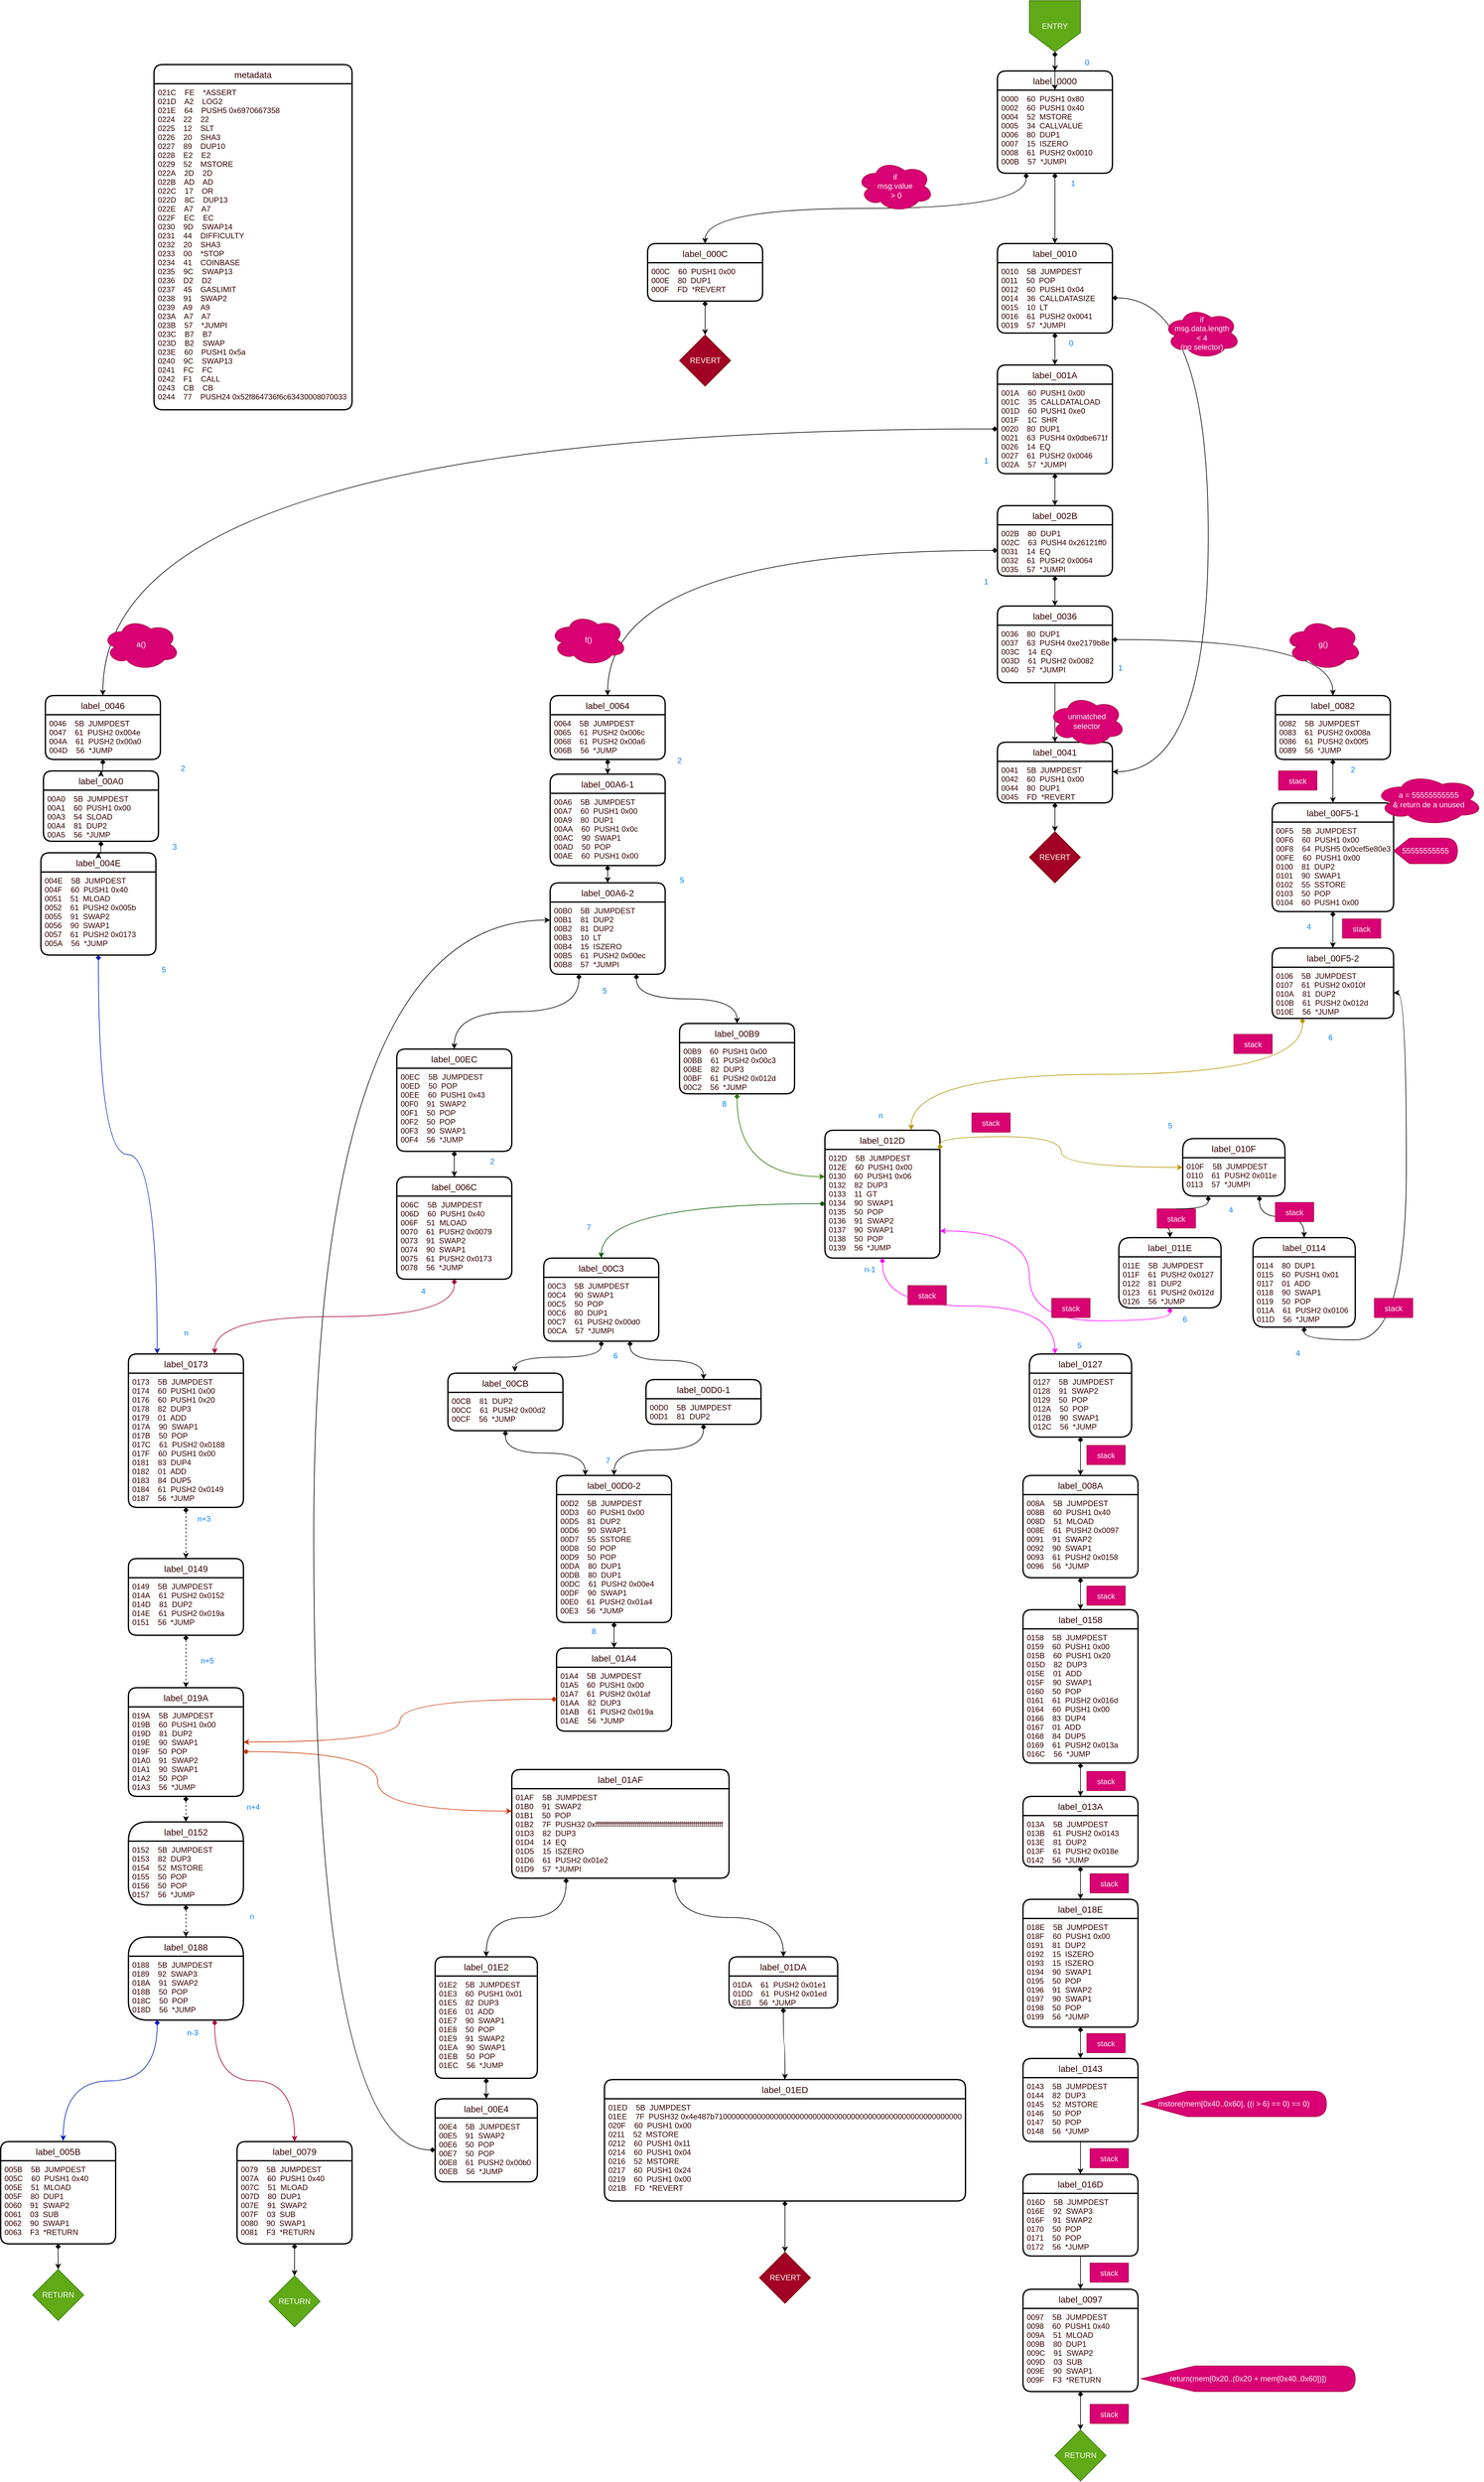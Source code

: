 <mxfile>
    <diagram id="LidXBMy6dDPdXjtKNdpC" name="Page-1">
        <mxGraphModel dx="1571" dy="20951" grid="0" gridSize="10" guides="1" tooltips="1" connect="1" arrows="1" fold="1" page="0" pageScale="1" pageWidth="10000" pageHeight="10000" background="#ffffff" math="0" shadow="0">
            <root>
                <mxCell id="0"/>
                <mxCell id="1" parent="0"/>
                <mxCell id="hXesR2zMLgFzcu8kpUQh-40" value="label_0000" style="swimlane;childLayout=stackLayout;horizontal=1;startSize=30;horizontalStack=0;rounded=1;fontSize=14;fontStyle=0;strokeWidth=2;resizeParent=0;resizeLast=1;shadow=0;dashed=0;align=center;fontColor=#330000;" parent="1" vertex="1">
                    <mxGeometry x="1010" y="-19900" width="180" height="160" as="geometry"/>
                </mxCell>
                <mxCell id="hXesR2zMLgFzcu8kpUQh-41" value="0000    60  PUSH1 0x80&#10;&#9;0002    60  PUSH1 0x40&#10;&#9;0004    52  MSTORE&#10;&#9;0005    34  CALLVALUE&#10;&#9;0006    80  DUP1&#10;&#9;0007    15  ISZERO&#10;&#9;0008    61  PUSH2 0x0010&#10;&#9;000B    57  *JUMPI" style="align=left;strokeColor=none;fillColor=none;spacingLeft=4;fontSize=12;verticalAlign=top;resizable=0;rotatable=0;part=1;fontColor=#330000;" parent="hXesR2zMLgFzcu8kpUQh-40" vertex="1">
                    <mxGeometry y="30" width="180" height="130" as="geometry"/>
                </mxCell>
                <mxCell id="hXesR2zMLgFzcu8kpUQh-43" value="label_000C" style="swimlane;childLayout=stackLayout;horizontal=1;startSize=30;horizontalStack=0;rounded=1;fontSize=14;fontStyle=0;strokeWidth=2;resizeParent=0;resizeLast=1;shadow=0;dashed=0;align=center;fontColor=#330000;" parent="1" vertex="1">
                    <mxGeometry x="462.5" y="-19630" width="180" height="90" as="geometry"/>
                </mxCell>
                <mxCell id="hXesR2zMLgFzcu8kpUQh-44" value="&#9;000C    60  PUSH1 0x00&#10;&#9;000E    80  DUP1&#10;&#9;000F    FD  *REVERT" style="align=left;strokeColor=none;fillColor=none;spacingLeft=4;fontSize=12;verticalAlign=top;resizable=0;rotatable=0;part=1;fontColor=#330000;" parent="hXesR2zMLgFzcu8kpUQh-43" vertex="1">
                    <mxGeometry y="30" width="180" height="60" as="geometry"/>
                </mxCell>
                <mxCell id="hXesR2zMLgFzcu8kpUQh-45" value="label_0010" style="swimlane;childLayout=stackLayout;horizontal=1;startSize=30;horizontalStack=0;rounded=1;fontSize=14;fontStyle=0;strokeWidth=2;resizeParent=0;resizeLast=1;shadow=0;dashed=0;align=center;fontColor=#330000;" parent="1" vertex="1">
                    <mxGeometry x="1010" y="-19630" width="180" height="140" as="geometry"/>
                </mxCell>
                <mxCell id="hXesR2zMLgFzcu8kpUQh-46" value="&#9;0010    5B  JUMPDEST&#10;&#9;0011    50  POP&#10;&#9;0012    60  PUSH1 0x04&#10;&#9;0014    36  CALLDATASIZE&#10;&#9;0015    10  LT&#10;&#9;0016    61  PUSH2 0x0041&#10;&#9;0019    57  *JUMPI" style="align=left;strokeColor=none;fillColor=none;spacingLeft=4;fontSize=12;verticalAlign=top;resizable=0;rotatable=0;part=1;fontColor=#330000;" parent="hXesR2zMLgFzcu8kpUQh-45" vertex="1">
                    <mxGeometry y="30" width="180" height="110" as="geometry"/>
                </mxCell>
                <mxCell id="hXesR2zMLgFzcu8kpUQh-47" value="label_001A" style="swimlane;childLayout=stackLayout;horizontal=1;startSize=30;horizontalStack=0;rounded=1;fontSize=14;fontStyle=0;strokeWidth=2;resizeParent=0;resizeLast=1;shadow=0;dashed=0;align=center;fontColor=#330000;" parent="1" vertex="1">
                    <mxGeometry x="1010" y="-19440" width="180" height="170" as="geometry"/>
                </mxCell>
                <mxCell id="hXesR2zMLgFzcu8kpUQh-48" value="&#9;001A    60  PUSH1 0x00&#10;&#9;001C    35  CALLDATALOAD&#10;&#9;001D    60  PUSH1 0xe0&#10;&#9;001F    1C  SHR&#10;&#9;0020    80  DUP1&#10;&#9;0021    63  PUSH4 0x0dbe671f&#10;&#9;0026    14  EQ&#10;&#9;0027    61  PUSH2 0x0046&#10;&#9;002A    57  *JUMPI" style="align=left;strokeColor=none;fillColor=none;spacingLeft=4;fontSize=12;verticalAlign=top;resizable=0;rotatable=0;part=1;fontColor=#330000;" parent="hXesR2zMLgFzcu8kpUQh-47" vertex="1">
                    <mxGeometry y="30" width="180" height="140" as="geometry"/>
                </mxCell>
                <mxCell id="hXesR2zMLgFzcu8kpUQh-49" value="label_002B" style="swimlane;childLayout=stackLayout;horizontal=1;startSize=30;horizontalStack=0;rounded=1;fontSize=14;fontStyle=0;strokeWidth=2;resizeParent=0;resizeLast=1;shadow=0;dashed=0;align=center;fontColor=#330000;" parent="1" vertex="1">
                    <mxGeometry x="1010" y="-19220" width="180" height="110" as="geometry"/>
                </mxCell>
                <mxCell id="hXesR2zMLgFzcu8kpUQh-50" value="&#9;002B    80  DUP1&#10;&#9;002C    63  PUSH4 0x26121ff0&#10;&#9;0031    14  EQ&#10;&#9;0032    61  PUSH2 0x0064&#10;&#9;0035    57  *JUMPI" style="align=left;strokeColor=none;fillColor=none;spacingLeft=4;fontSize=12;verticalAlign=top;resizable=0;rotatable=0;part=1;fontColor=#330000;" parent="hXesR2zMLgFzcu8kpUQh-49" vertex="1">
                    <mxGeometry y="30" width="180" height="80" as="geometry"/>
                </mxCell>
                <mxCell id="hXesR2zMLgFzcu8kpUQh-82" style="edgeStyle=orthogonalEdgeStyle;rounded=0;orthogonalLoop=1;jettySize=auto;html=1;entryX=0.5;entryY=0;entryDx=0;entryDy=0;fontSize=12;fontColor=#330000;curved=1;exitX=0.5;exitY=1;exitDx=0;exitDy=0;" parent="1" source="hXesR2zMLgFzcu8kpUQh-53" target="hXesR2zMLgFzcu8kpUQh-54" edge="1">
                    <mxGeometry relative="1" as="geometry"/>
                </mxCell>
                <mxCell id="hXesR2zMLgFzcu8kpUQh-52" value="label_0036" style="swimlane;childLayout=stackLayout;horizontal=1;startSize=30;horizontalStack=0;rounded=1;fontSize=14;fontStyle=0;strokeWidth=2;resizeParent=0;resizeLast=1;shadow=0;dashed=0;align=center;fontColor=#330000;" parent="1" vertex="1">
                    <mxGeometry x="1010" y="-19063" width="180" height="120" as="geometry"/>
                </mxCell>
                <mxCell id="hXesR2zMLgFzcu8kpUQh-53" value="&#9;0036    80  DUP1&#10;&#9;0037    63  PUSH4 0xe2179b8e&#10;&#9;003C    14  EQ&#10;&#9;003D    61  PUSH2 0x0082&#10;&#9;0040    57  *JUMPI" style="align=left;strokeColor=none;fillColor=none;spacingLeft=4;fontSize=12;verticalAlign=top;resizable=0;rotatable=0;part=1;fontColor=#330000;" parent="hXesR2zMLgFzcu8kpUQh-52" vertex="1">
                    <mxGeometry y="30" width="180" height="90" as="geometry"/>
                </mxCell>
                <mxCell id="hXesR2zMLgFzcu8kpUQh-54" value="label_0041" style="swimlane;childLayout=stackLayout;horizontal=1;startSize=30;horizontalStack=0;rounded=1;fontSize=14;fontStyle=0;strokeWidth=2;resizeParent=0;resizeLast=1;shadow=0;dashed=0;align=center;fontColor=#330000;sketch=0;" parent="1" vertex="1">
                    <mxGeometry x="1010" y="-18850" width="180" height="95" as="geometry"/>
                </mxCell>
                <mxCell id="hXesR2zMLgFzcu8kpUQh-55" value="&#9;0041    5B  JUMPDEST&#10;&#9;0042    60  PUSH1 0x00&#10;&#9;0044    80  DUP1&#10;&#9;0045    FD  *REVERT" style="align=left;strokeColor=none;fillColor=none;spacingLeft=4;fontSize=12;verticalAlign=top;resizable=0;rotatable=0;part=1;fontColor=#330000;" parent="hXesR2zMLgFzcu8kpUQh-54" vertex="1">
                    <mxGeometry y="30" width="180" height="65" as="geometry"/>
                </mxCell>
                <mxCell id="hXesR2zMLgFzcu8kpUQh-56" value="label_0046" style="swimlane;childLayout=stackLayout;horizontal=1;startSize=30;horizontalStack=0;rounded=1;fontSize=14;fontStyle=0;strokeWidth=2;resizeParent=0;resizeLast=1;shadow=0;dashed=0;align=center;fontColor=#330000;" parent="1" vertex="1">
                    <mxGeometry x="-480" y="-18923" width="180" height="100" as="geometry"/>
                </mxCell>
                <mxCell id="hXesR2zMLgFzcu8kpUQh-57" value="&#9;0046    5B  JUMPDEST&#10;&#9;0047    61  PUSH2 0x004e&#10;&#9;004A    61  PUSH2 0x00a0&#10;&#9;004D    56  *JUMP" style="align=left;strokeColor=none;fillColor=none;spacingLeft=4;fontSize=12;verticalAlign=top;resizable=0;rotatable=0;part=1;fontColor=#330000;" parent="hXesR2zMLgFzcu8kpUQh-56" vertex="1">
                    <mxGeometry y="30" width="180" height="70" as="geometry"/>
                </mxCell>
                <mxCell id="hXesR2zMLgFzcu8kpUQh-154" style="edgeStyle=orthogonalEdgeStyle;rounded=0;orthogonalLoop=1;jettySize=auto;html=1;entryX=0.25;entryY=0;entryDx=0;entryDy=0;fontSize=12;fontColor=#330000;fillColor=#0050ef;strokeColor=#001DBC;curved=1;startArrow=diamond;startFill=1;exitX=0.5;exitY=1;exitDx=0;exitDy=0;" parent="1" source="hXesR2zMLgFzcu8kpUQh-59" target="hXesR2zMLgFzcu8kpUQh-114" edge="1">
                    <mxGeometry relative="1" as="geometry"/>
                </mxCell>
                <mxCell id="hXesR2zMLgFzcu8kpUQh-58" value="label_004E" style="swimlane;childLayout=stackLayout;horizontal=1;startSize=30;horizontalStack=0;rounded=1;fontSize=14;fontStyle=0;strokeWidth=2;resizeParent=0;resizeLast=1;shadow=0;dashed=0;align=center;fontColor=#330000;" parent="1" vertex="1">
                    <mxGeometry x="-487" y="-18677" width="180" height="160" as="geometry"/>
                </mxCell>
                <mxCell id="hXesR2zMLgFzcu8kpUQh-59" value="&#9;004E    5B  JUMPDEST&#10;&#9;004F    60  PUSH1 0x40&#10;&#9;0051    51  MLOAD&#10;&#9;0052    61  PUSH2 0x005b&#10;&#9;0055    91  SWAP2&#10;&#9;0056    90  SWAP1&#10;&#9;0057    61  PUSH2 0x0173&#10;&#9;005A    56  *JUMP" style="align=left;strokeColor=none;fillColor=none;spacingLeft=4;fontSize=12;verticalAlign=top;resizable=0;rotatable=0;part=1;fontColor=#330000;" parent="hXesR2zMLgFzcu8kpUQh-58" vertex="1">
                    <mxGeometry y="30" width="180" height="130" as="geometry"/>
                </mxCell>
                <mxCell id="hXesR2zMLgFzcu8kpUQh-60" value="label_005B" style="swimlane;childLayout=stackLayout;horizontal=1;startSize=30;horizontalStack=0;rounded=1;fontSize=14;fontStyle=0;strokeWidth=2;resizeParent=0;resizeLast=1;shadow=0;dashed=0;align=center;fontColor=#330000;" parent="1" vertex="1">
                    <mxGeometry x="-550" y="-16661" width="180" height="160" as="geometry"/>
                </mxCell>
                <mxCell id="hXesR2zMLgFzcu8kpUQh-61" value="&#9;005B    5B  JUMPDEST&#10;&#9;005C    60  PUSH1 0x40&#10;&#9;005E    51  MLOAD&#10;&#9;005F    80  DUP1&#10;&#9;0060    91  SWAP2&#10;&#9;0061    03  SUB&#10;&#9;0062    90  SWAP1&#10;&#9;0063    F3  *RETURN" style="align=left;strokeColor=none;fillColor=none;spacingLeft=4;fontSize=12;verticalAlign=top;resizable=0;rotatable=0;part=1;fontColor=#330000;" parent="hXesR2zMLgFzcu8kpUQh-60" vertex="1">
                    <mxGeometry y="30" width="180" height="130" as="geometry"/>
                </mxCell>
                <mxCell id="hXesR2zMLgFzcu8kpUQh-62" value="label_0064" style="swimlane;childLayout=stackLayout;horizontal=1;startSize=30;horizontalStack=0;rounded=1;fontSize=14;fontStyle=0;strokeWidth=2;resizeParent=0;resizeLast=1;shadow=0;dashed=0;align=center;fontColor=#330000;" parent="1" vertex="1">
                    <mxGeometry x="310" y="-18923" width="180" height="100" as="geometry"/>
                </mxCell>
                <mxCell id="hXesR2zMLgFzcu8kpUQh-63" value="&#9;0064    5B  JUMPDEST&#10;&#9;0065    61  PUSH2 0x006c&#10;&#9;0068    61  PUSH2 0x00a6&#10;&#9;006B    56  *JUMP" style="align=left;strokeColor=none;fillColor=none;spacingLeft=4;fontSize=12;verticalAlign=top;resizable=0;rotatable=0;part=1;fontColor=#330000;" parent="hXesR2zMLgFzcu8kpUQh-62" vertex="1">
                    <mxGeometry y="30" width="180" height="70" as="geometry"/>
                </mxCell>
                <mxCell id="hXesR2zMLgFzcu8kpUQh-162" style="edgeStyle=orthogonalEdgeStyle;curved=1;rounded=0;orthogonalLoop=1;jettySize=auto;html=1;entryX=0.75;entryY=0;entryDx=0;entryDy=0;fontSize=12;fontColor=#330000;startArrow=diamond;startFill=1;fillColor=#d80073;strokeColor=#A50040;exitX=0.5;exitY=1;exitDx=0;exitDy=0;" parent="1" source="hXesR2zMLgFzcu8kpUQh-65" target="hXesR2zMLgFzcu8kpUQh-114" edge="1">
                    <mxGeometry relative="1" as="geometry"/>
                </mxCell>
                <mxCell id="hXesR2zMLgFzcu8kpUQh-64" value="label_006C" style="swimlane;childLayout=stackLayout;horizontal=1;startSize=30;horizontalStack=0;rounded=1;fontSize=14;fontStyle=0;strokeWidth=2;resizeParent=0;resizeLast=1;shadow=0;dashed=0;align=center;fontColor=#330000;" parent="1" vertex="1">
                    <mxGeometry x="70" y="-18170" width="180" height="160" as="geometry"/>
                </mxCell>
                <mxCell id="hXesR2zMLgFzcu8kpUQh-65" value="&#9;006C    5B  JUMPDEST&#10;&#9;006D    60  PUSH1 0x40&#10;&#9;006F    51  MLOAD&#10;&#9;0070    61  PUSH2 0x0079&#10;&#9;0073    91  SWAP2&#10;&#9;0074    90  SWAP1&#10;&#9;0075    61  PUSH2 0x0173&#10;&#9;0078    56  *JUMP" style="align=left;strokeColor=none;fillColor=none;spacingLeft=4;fontSize=12;verticalAlign=top;resizable=0;rotatable=0;part=1;fontColor=#330000;" parent="hXesR2zMLgFzcu8kpUQh-64" vertex="1">
                    <mxGeometry y="30" width="180" height="130" as="geometry"/>
                </mxCell>
                <mxCell id="hXesR2zMLgFzcu8kpUQh-66" value="label_0079" style="swimlane;childLayout=stackLayout;horizontal=1;startSize=30;horizontalStack=0;rounded=1;fontSize=14;fontStyle=0;strokeWidth=2;resizeParent=0;resizeLast=1;shadow=0;dashed=0;align=center;fontColor=#330000;" parent="1" vertex="1">
                    <mxGeometry x="-180" y="-16661" width="180" height="160" as="geometry"/>
                </mxCell>
                <mxCell id="hXesR2zMLgFzcu8kpUQh-67" value="&#9;0079    5B  JUMPDEST&#10;&#9;007A    60  PUSH1 0x40&#10;&#9;007C    51  MLOAD&#10;&#9;007D    80  DUP1&#10;&#9;007E    91  SWAP2&#10;&#9;007F    03  SUB&#10;&#9;0080    90  SWAP1&#10;&#9;0081    F3  *RETURN" style="align=left;strokeColor=none;fillColor=none;spacingLeft=4;fontSize=12;verticalAlign=top;resizable=0;rotatable=0;part=1;fontColor=#330000;" parent="hXesR2zMLgFzcu8kpUQh-66" vertex="1">
                    <mxGeometry y="30" width="180" height="130" as="geometry"/>
                </mxCell>
                <mxCell id="hXesR2zMLgFzcu8kpUQh-68" value="label_0082" style="swimlane;childLayout=stackLayout;horizontal=1;startSize=30;horizontalStack=0;rounded=1;fontSize=14;fontStyle=0;strokeWidth=2;resizeParent=0;resizeLast=1;shadow=0;dashed=0;align=center;fontColor=#330000;" parent="1" vertex="1">
                    <mxGeometry x="1445" y="-18923" width="180" height="100" as="geometry"/>
                </mxCell>
                <mxCell id="hXesR2zMLgFzcu8kpUQh-69" value="&#9;0082    5B  JUMPDEST&#10;&#9;0083    61  PUSH2 0x008a&#10;&#9;0086    61  PUSH2 0x00f5&#10;&#9;0089    56  *JUMP" style="align=left;strokeColor=none;fillColor=none;spacingLeft=4;fontSize=12;verticalAlign=top;resizable=0;rotatable=0;part=1;fontColor=#330000;" parent="hXesR2zMLgFzcu8kpUQh-68" vertex="1">
                    <mxGeometry y="30" width="180" height="70" as="geometry"/>
                </mxCell>
                <mxCell id="hXesR2zMLgFzcu8kpUQh-226" style="edgeStyle=orthogonalEdgeStyle;curved=1;sketch=0;orthogonalLoop=1;jettySize=auto;html=1;entryX=0.5;entryY=0;entryDx=0;entryDy=0;shadow=0;fontSize=12;fontColor=#330000;startArrow=diamond;startFill=1;strokeColor=#000000;elbow=vertical;" parent="1" source="hXesR2zMLgFzcu8kpUQh-70" target="hXesR2zMLgFzcu8kpUQh-224" edge="1">
                    <mxGeometry relative="1" as="geometry"/>
                </mxCell>
                <mxCell id="hXesR2zMLgFzcu8kpUQh-70" value="label_008A" style="swimlane;childLayout=stackLayout;horizontal=1;startSize=30;horizontalStack=0;rounded=1;fontSize=14;fontStyle=0;strokeWidth=2;resizeParent=0;resizeLast=1;shadow=0;dashed=0;align=center;fontColor=#330000;" parent="1" vertex="1">
                    <mxGeometry x="1050" y="-17703" width="180" height="160" as="geometry"/>
                </mxCell>
                <mxCell id="hXesR2zMLgFzcu8kpUQh-71" value="&#9;008A    5B  JUMPDEST&#10;&#9;008B    60  PUSH1 0x40&#10;&#9;008D    51  MLOAD&#10;&#9;008E    61  PUSH2 0x0097&#10;&#9;0091    91  SWAP2&#10;&#9;0092    90  SWAP1&#10;&#9;0093    61  PUSH2 0x0158&#10;&#9;0096    56  *JUMP" style="align=left;strokeColor=none;fillColor=none;spacingLeft=4;fontSize=12;verticalAlign=top;resizable=0;rotatable=0;part=1;fontColor=#330000;" parent="hXesR2zMLgFzcu8kpUQh-70" vertex="1">
                    <mxGeometry y="30" width="180" height="130" as="geometry"/>
                </mxCell>
                <mxCell id="hXesR2zMLgFzcu8kpUQh-73" style="edgeStyle=orthogonalEdgeStyle;rounded=0;orthogonalLoop=1;jettySize=auto;html=1;entryX=0.5;entryY=0;entryDx=0;entryDy=0;fontSize=12;fontColor=#330000;curved=1;startArrow=diamond;startFill=1;exitX=0.25;exitY=1;exitDx=0;exitDy=0;" parent="1" source="hXesR2zMLgFzcu8kpUQh-41" target="hXesR2zMLgFzcu8kpUQh-43" edge="1">
                    <mxGeometry relative="1" as="geometry"/>
                </mxCell>
                <mxCell id="hXesR2zMLgFzcu8kpUQh-74" style="edgeStyle=orthogonalEdgeStyle;rounded=0;orthogonalLoop=1;jettySize=auto;html=1;entryX=0.5;entryY=0;entryDx=0;entryDy=0;fontSize=12;fontColor=#330000;curved=1;startArrow=diamond;startFill=1;" parent="1" source="hXesR2zMLgFzcu8kpUQh-41" target="hXesR2zMLgFzcu8kpUQh-45" edge="1">
                    <mxGeometry relative="1" as="geometry"/>
                </mxCell>
                <mxCell id="hXesR2zMLgFzcu8kpUQh-75" style="edgeStyle=orthogonalEdgeStyle;rounded=0;orthogonalLoop=1;jettySize=auto;html=1;fontSize=12;fontColor=#330000;curved=1;startArrow=diamond;startFill=1;entryX=1;entryY=0.25;entryDx=0;entryDy=0;exitX=1;exitY=0.5;exitDx=0;exitDy=0;" parent="1" source="hXesR2zMLgFzcu8kpUQh-46" target="hXesR2zMLgFzcu8kpUQh-55" edge="1">
                    <mxGeometry relative="1" as="geometry">
                        <mxPoint x="1255" y="-18660" as="targetPoint"/>
                        <Array as="points">
                            <mxPoint x="1340" y="-19545"/>
                            <mxPoint x="1340" y="-18804"/>
                        </Array>
                    </mxGeometry>
                </mxCell>
                <mxCell id="hXesR2zMLgFzcu8kpUQh-76" style="edgeStyle=orthogonalEdgeStyle;rounded=0;orthogonalLoop=1;jettySize=auto;html=1;entryX=0.5;entryY=0;entryDx=0;entryDy=0;fontSize=12;fontColor=#330000;curved=1;startArrow=diamond;startFill=1;" parent="1" source="hXesR2zMLgFzcu8kpUQh-46" target="hXesR2zMLgFzcu8kpUQh-47" edge="1">
                    <mxGeometry relative="1" as="geometry"/>
                </mxCell>
                <mxCell id="hXesR2zMLgFzcu8kpUQh-78" style="edgeStyle=orthogonalEdgeStyle;rounded=0;orthogonalLoop=1;jettySize=auto;html=1;entryX=0.5;entryY=0;entryDx=0;entryDy=0;fontSize=12;fontColor=#330000;curved=1;startArrow=diamond;startFill=1;" parent="1" source="hXesR2zMLgFzcu8kpUQh-48" target="hXesR2zMLgFzcu8kpUQh-49" edge="1">
                    <mxGeometry relative="1" as="geometry"/>
                </mxCell>
                <mxCell id="hXesR2zMLgFzcu8kpUQh-79" style="edgeStyle=orthogonalEdgeStyle;rounded=0;orthogonalLoop=1;jettySize=auto;html=1;entryX=0.5;entryY=0;entryDx=0;entryDy=0;fontSize=12;fontColor=#330000;curved=1;startArrow=diamond;startFill=1;" parent="1" source="hXesR2zMLgFzcu8kpUQh-48" target="hXesR2zMLgFzcu8kpUQh-56" edge="1">
                    <mxGeometry relative="1" as="geometry"/>
                </mxCell>
                <mxCell id="hXesR2zMLgFzcu8kpUQh-80" style="edgeStyle=orthogonalEdgeStyle;rounded=0;orthogonalLoop=1;jettySize=auto;html=1;entryX=0.5;entryY=0;entryDx=0;entryDy=0;fontSize=12;fontColor=#330000;curved=1;startArrow=diamond;startFill=1;" parent="1" source="hXesR2zMLgFzcu8kpUQh-50" target="hXesR2zMLgFzcu8kpUQh-52" edge="1">
                    <mxGeometry relative="1" as="geometry"/>
                </mxCell>
                <mxCell id="hXesR2zMLgFzcu8kpUQh-81" style="edgeStyle=orthogonalEdgeStyle;rounded=0;orthogonalLoop=1;jettySize=auto;html=1;entryX=0.5;entryY=0;entryDx=0;entryDy=0;fontSize=12;fontColor=#330000;curved=1;startArrow=diamond;startFill=1;" parent="1" source="hXesR2zMLgFzcu8kpUQh-50" target="hXesR2zMLgFzcu8kpUQh-62" edge="1">
                    <mxGeometry relative="1" as="geometry"/>
                </mxCell>
                <mxCell id="hXesR2zMLgFzcu8kpUQh-83" style="edgeStyle=orthogonalEdgeStyle;rounded=0;orthogonalLoop=1;jettySize=auto;html=1;entryX=0.5;entryY=0;entryDx=0;entryDy=0;fontSize=12;fontColor=#330000;curved=1;startArrow=diamond;startFill=1;exitX=1;exitY=0.25;exitDx=0;exitDy=0;" parent="1" source="hXesR2zMLgFzcu8kpUQh-53" target="hXesR2zMLgFzcu8kpUQh-68" edge="1">
                    <mxGeometry relative="1" as="geometry"/>
                </mxCell>
                <mxCell id="hXesR2zMLgFzcu8kpUQh-85" value="label_0097" style="swimlane;childLayout=stackLayout;horizontal=1;startSize=30;horizontalStack=0;rounded=1;fontSize=14;fontStyle=0;strokeWidth=2;resizeParent=0;resizeLast=1;shadow=0;dashed=0;align=center;fontColor=#330000;" parent="1" vertex="1">
                    <mxGeometry x="1050" y="-16430" width="180" height="160" as="geometry"/>
                </mxCell>
                <mxCell id="hXesR2zMLgFzcu8kpUQh-86" value="&#9;0097    5B  JUMPDEST&#10;&#9;0098    60  PUSH1 0x40&#10;&#9;009A    51  MLOAD&#10;&#9;009B    80  DUP1&#10;&#9;009C    91  SWAP2&#10;&#9;009D    03  SUB&#10;&#9;009E    90  SWAP1&#10;&#9;009F    F3  *RETURN" style="align=left;strokeColor=none;fillColor=none;spacingLeft=4;fontSize=12;verticalAlign=top;resizable=0;rotatable=0;part=1;fontColor=#330000;" parent="hXesR2zMLgFzcu8kpUQh-85" vertex="1">
                    <mxGeometry y="30" width="180" height="130" as="geometry"/>
                </mxCell>
                <mxCell id="hXesR2zMLgFzcu8kpUQh-87" value="label_00A0" style="swimlane;childLayout=stackLayout;horizontal=1;startSize=30;horizontalStack=0;rounded=1;fontSize=14;fontStyle=0;strokeWidth=2;resizeParent=0;resizeLast=1;shadow=0;dashed=0;align=center;fontColor=#330000;" parent="1" vertex="1">
                    <mxGeometry x="-483" y="-18805" width="180" height="110" as="geometry"/>
                </mxCell>
                <mxCell id="hXesR2zMLgFzcu8kpUQh-88" value="&#9;00A0    5B  JUMPDEST&#10;&#9;00A1    60  PUSH1 0x00&#10;&#9;00A3    54  SLOAD&#10;&#9;00A4    81  DUP2&#10;&#9;00A5    56  *JUMP" style="align=left;strokeColor=none;fillColor=none;spacingLeft=4;fontSize=12;verticalAlign=top;resizable=0;rotatable=0;part=1;fontColor=#330000;" parent="hXesR2zMLgFzcu8kpUQh-87" vertex="1">
                    <mxGeometry y="30" width="180" height="80" as="geometry"/>
                </mxCell>
                <mxCell id="hXesR2zMLgFzcu8kpUQh-89" value="label_00A6-1" style="swimlane;childLayout=stackLayout;horizontal=1;startSize=30;horizontalStack=0;rounded=1;fontSize=14;fontStyle=0;strokeWidth=2;resizeParent=0;resizeLast=1;shadow=0;dashed=0;align=center;fontColor=#330000;" parent="1" vertex="1">
                    <mxGeometry x="310" y="-18800" width="180" height="143" as="geometry"/>
                </mxCell>
                <mxCell id="hXesR2zMLgFzcu8kpUQh-90" value="&#9;00A6    5B  JUMPDEST&#10;&#9;00A7    60  PUSH1 0x00&#10;&#9;00A9    80  DUP1&#10;&#9;00AA    60  PUSH1 0x0c&#10;&#9;00AC    90  SWAP1&#10;&#9;00AD    50  POP&#10;&#9;00AE    60  PUSH1 0x00" style="align=left;strokeColor=none;fillColor=none;spacingLeft=4;fontSize=12;verticalAlign=top;resizable=0;rotatable=0;part=1;fontColor=#330000;" parent="hXesR2zMLgFzcu8kpUQh-89" vertex="1">
                    <mxGeometry y="30" width="180" height="113" as="geometry"/>
                </mxCell>
                <mxCell id="hXesR2zMLgFzcu8kpUQh-91" style="edgeStyle=orthogonalEdgeStyle;rounded=0;orthogonalLoop=1;jettySize=auto;html=1;entryX=0.5;entryY=0;entryDx=0;entryDy=0;fontSize=12;fontColor=#330000;curved=1;startArrow=diamond;startFill=1;" parent="1" source="hXesR2zMLgFzcu8kpUQh-57" target="hXesR2zMLgFzcu8kpUQh-87" edge="1">
                    <mxGeometry relative="1" as="geometry"/>
                </mxCell>
                <mxCell id="hXesR2zMLgFzcu8kpUQh-93" style="edgeStyle=orthogonalEdgeStyle;orthogonalLoop=1;jettySize=auto;html=1;entryX=0.5;entryY=0;entryDx=0;entryDy=0;fontSize=12;fontColor=#330000;startArrow=diamond;startFill=1;curved=1;" parent="1" source="hXesR2zMLgFzcu8kpUQh-88" target="hXesR2zMLgFzcu8kpUQh-58" edge="1">
                    <mxGeometry relative="1" as="geometry">
                        <mxPoint x="880" y="-18003" as="targetPoint"/>
                    </mxGeometry>
                </mxCell>
                <mxCell id="hXesR2zMLgFzcu8kpUQh-95" value="REVERT" style="rhombus;whiteSpace=wrap;html=1;fontSize=12;fontColor=#ffffff;strokeColor=#6F0000;fillColor=#a20025;" parent="1" vertex="1">
                    <mxGeometry x="1060" y="-18710" width="80" height="80" as="geometry"/>
                </mxCell>
                <mxCell id="hXesR2zMLgFzcu8kpUQh-96" style="edgeStyle=orthogonalEdgeStyle;rounded=0;orthogonalLoop=1;jettySize=auto;html=1;fontSize=12;fontColor=#330000;entryX=0.5;entryY=0;entryDx=0;entryDy=0;startArrow=diamond;startFill=1;elbow=vertical;curved=1;" parent="1" source="hXesR2zMLgFzcu8kpUQh-55" target="hXesR2zMLgFzcu8kpUQh-95" edge="1">
                    <mxGeometry relative="1" as="geometry">
                        <mxPoint x="1100" y="-18693" as="targetPoint"/>
                    </mxGeometry>
                </mxCell>
                <mxCell id="hXesR2zMLgFzcu8kpUQh-97" style="edgeStyle=orthogonalEdgeStyle;rounded=0;orthogonalLoop=1;jettySize=auto;html=1;entryX=0.5;entryY=0;entryDx=0;entryDy=0;fontSize=12;fontColor=#330000;curved=1;startArrow=diamond;startFill=1;" parent="1" source="hXesR2zMLgFzcu8kpUQh-63" target="hXesR2zMLgFzcu8kpUQh-89" edge="1">
                    <mxGeometry relative="1" as="geometry"/>
                </mxCell>
                <mxCell id="hXesR2zMLgFzcu8kpUQh-98" value="RETURN" style="rhombus;whiteSpace=wrap;html=1;fontSize=12;fontColor=#ffffff;strokeColor=#2D7600;fillColor=#60a917;" parent="1" vertex="1">
                    <mxGeometry x="-500" y="-16461" width="80" height="80" as="geometry"/>
                </mxCell>
                <mxCell id="hXesR2zMLgFzcu8kpUQh-99" style="edgeStyle=orthogonalEdgeStyle;rounded=0;orthogonalLoop=1;jettySize=auto;html=1;exitX=0.5;exitY=1;exitDx=0;exitDy=0;entryX=0.5;entryY=0;entryDx=0;entryDy=0;fontSize=12;fontColor=#330000;curved=1;startArrow=diamond;startFill=1;" parent="1" source="hXesR2zMLgFzcu8kpUQh-61" target="hXesR2zMLgFzcu8kpUQh-98" edge="1">
                    <mxGeometry relative="1" as="geometry"/>
                </mxCell>
                <mxCell id="hXesR2zMLgFzcu8kpUQh-105" value="label_00B9" style="swimlane;childLayout=stackLayout;horizontal=1;startSize=30;horizontalStack=0;rounded=1;fontSize=14;fontStyle=0;strokeWidth=2;resizeParent=0;resizeLast=1;shadow=0;dashed=0;align=center;fontColor=#330000;" parent="1" vertex="1">
                    <mxGeometry x="512.5" y="-18410" width="180" height="110" as="geometry"/>
                </mxCell>
                <mxCell id="hXesR2zMLgFzcu8kpUQh-106" value="&#9;00B9    60  PUSH1 0x00&#10;&#9;00BB    61  PUSH2 0x00c3&#10;&#9;00BE    82  DUP3&#10;&#9;00BF    61  PUSH2 0x012d&#10;&#9;00C2    56  *JUMP" style="align=left;strokeColor=none;fillColor=none;spacingLeft=4;fontSize=12;verticalAlign=top;resizable=0;rotatable=0;part=1;fontColor=#330000;" parent="hXesR2zMLgFzcu8kpUQh-105" vertex="1">
                    <mxGeometry y="30" width="180" height="80" as="geometry"/>
                </mxCell>
                <mxCell id="hXesR2zMLgFzcu8kpUQh-107" value="label_00C3" style="swimlane;childLayout=stackLayout;horizontal=1;startSize=30;horizontalStack=0;rounded=1;fontSize=14;fontStyle=0;strokeWidth=2;resizeParent=0;resizeLast=1;shadow=0;dashed=0;align=center;fontColor=#330000;" parent="1" vertex="1">
                    <mxGeometry x="300" y="-18043" width="180" height="130" as="geometry"/>
                </mxCell>
                <mxCell id="hXesR2zMLgFzcu8kpUQh-108" value="&#9;00C3    5B  JUMPDEST&#10;&#9;00C4    90  SWAP1&#10;&#9;00C5    50  POP&#10;&#9;00C6    80  DUP1&#10;&#9;00C7    61  PUSH2 0x00d0&#10;&#9;00CA    57  *JUMPI" style="align=left;strokeColor=none;fillColor=none;spacingLeft=4;fontSize=12;verticalAlign=top;resizable=0;rotatable=0;part=1;fontColor=#330000;" parent="hXesR2zMLgFzcu8kpUQh-107" vertex="1">
                    <mxGeometry y="30" width="180" height="100" as="geometry"/>
                </mxCell>
                <mxCell id="hXesR2zMLgFzcu8kpUQh-253" style="edgeStyle=orthogonalEdgeStyle;curved=1;sketch=0;orthogonalLoop=1;jettySize=auto;html=1;entryX=0.25;entryY=0;entryDx=0;entryDy=0;shadow=0;fontSize=12;fontColor=#330000;startArrow=diamond;startFill=1;strokeColor=#000000;elbow=vertical;exitX=0.5;exitY=1;exitDx=0;exitDy=0;" parent="1" source="hXesR2zMLgFzcu8kpUQh-110" target="hXesR2zMLgFzcu8kpUQh-249" edge="1">
                    <mxGeometry relative="1" as="geometry"/>
                </mxCell>
                <mxCell id="hXesR2zMLgFzcu8kpUQh-109" value="label_00CB" style="swimlane;childLayout=stackLayout;horizontal=1;startSize=30;horizontalStack=0;rounded=1;fontSize=14;fontStyle=0;strokeWidth=2;resizeParent=0;resizeLast=1;shadow=0;dashed=0;align=center;fontColor=#330000;" parent="1" vertex="1">
                    <mxGeometry x="150" y="-17863" width="180" height="90" as="geometry"/>
                </mxCell>
                <mxCell id="hXesR2zMLgFzcu8kpUQh-110" value="&#9;00CB    81  DUP2&#10;&#9;00CC    61  PUSH2 0x00d2&#10;&#9;00CF    56  *JUMP" style="align=left;strokeColor=none;fillColor=none;spacingLeft=4;fontSize=12;verticalAlign=top;resizable=0;rotatable=0;part=1;fontColor=#330000;" parent="hXesR2zMLgFzcu8kpUQh-109" vertex="1">
                    <mxGeometry y="30" width="180" height="60" as="geometry"/>
                </mxCell>
                <mxCell id="hXesR2zMLgFzcu8kpUQh-111" value="label_00D0-1" style="swimlane;childLayout=stackLayout;horizontal=1;startSize=30;horizontalStack=0;rounded=1;fontSize=14;fontStyle=0;strokeWidth=2;resizeParent=0;resizeLast=1;shadow=0;dashed=0;align=center;fontColor=#330000;" parent="1" vertex="1">
                    <mxGeometry x="460" y="-17853" width="180" height="70" as="geometry"/>
                </mxCell>
                <mxCell id="hXesR2zMLgFzcu8kpUQh-112" value="&#9;00D0    5B  JUMPDEST&#10;&#9;00D1    81  DUP2&#10;" style="align=left;strokeColor=none;fillColor=none;spacingLeft=4;fontSize=12;verticalAlign=top;resizable=0;rotatable=0;part=1;fontColor=#330000;" parent="hXesR2zMLgFzcu8kpUQh-111" vertex="1">
                    <mxGeometry y="30" width="180" height="40" as="geometry"/>
                </mxCell>
                <mxCell id="hXesR2zMLgFzcu8kpUQh-113" style="edgeStyle=orthogonalEdgeStyle;orthogonalLoop=1;jettySize=auto;html=1;entryX=0.5;entryY=0;entryDx=0;entryDy=0;fontSize=12;fontColor=#330000;startArrow=diamond;startFill=1;curved=1;exitX=0.75;exitY=1;exitDx=0;exitDy=0;" parent="1" source="hXesR2zMLgFzcu8kpUQh-108" target="hXesR2zMLgFzcu8kpUQh-111" edge="1">
                    <mxGeometry relative="1" as="geometry"/>
                </mxCell>
                <mxCell id="hXesR2zMLgFzcu8kpUQh-114" value="label_0173" style="swimlane;childLayout=stackLayout;horizontal=1;startSize=30;horizontalStack=0;rounded=1;fontSize=14;fontStyle=0;strokeWidth=2;resizeParent=0;resizeLast=1;shadow=0;dashed=0;align=center;fontColor=#330000;" parent="1" vertex="1">
                    <mxGeometry x="-350" y="-17893" width="180" height="240" as="geometry"/>
                </mxCell>
                <mxCell id="hXesR2zMLgFzcu8kpUQh-115" value="&#9;0173    5B  JUMPDEST&#10;&#9;0174    60  PUSH1 0x00&#10;&#9;0176    60  PUSH1 0x20&#10;&#9;0178    82  DUP3&#10;&#9;0179    01  ADD&#10;&#9;017A    90  SWAP1&#10;&#9;017B    50  POP&#10;&#9;017C    61  PUSH2 0x0188&#10;&#9;017F    60  PUSH1 0x00&#10;&#9;0181    83  DUP4&#10;&#9;0182    01  ADD&#10;&#9;0183    84  DUP5&#10;&#9;0184    61  PUSH2 0x0149&#10;&#9;0187    56  *JUMP" style="align=left;strokeColor=none;fillColor=none;spacingLeft=4;fontSize=12;verticalAlign=top;resizable=0;rotatable=0;part=1;fontColor=#330000;" parent="hXesR2zMLgFzcu8kpUQh-114" vertex="1">
                    <mxGeometry y="30" width="180" height="210" as="geometry"/>
                </mxCell>
                <mxCell id="hXesR2zMLgFzcu8kpUQh-119" value="label_0149" style="swimlane;childLayout=stackLayout;horizontal=1;startSize=30;horizontalStack=0;rounded=1;fontSize=14;fontStyle=0;strokeWidth=2;resizeParent=0;resizeLast=1;shadow=0;dashed=0;align=center;fontColor=#330000;" parent="1" vertex="1">
                    <mxGeometry x="-350" y="-17573" width="180" height="120" as="geometry"/>
                </mxCell>
                <mxCell id="hXesR2zMLgFzcu8kpUQh-120" value="&#9;0149    5B  JUMPDEST&#10;&#9;014A    61  PUSH2 0x0152&#10;&#9;014D    81  DUP2&#10;&#9;014E    61  PUSH2 0x019a&#10;&#9;0151    56  *JUMP" style="align=left;strokeColor=none;fillColor=none;spacingLeft=4;fontSize=12;verticalAlign=top;resizable=0;rotatable=0;part=1;fontColor=#330000;" parent="hXesR2zMLgFzcu8kpUQh-119" vertex="1">
                    <mxGeometry y="30" width="180" height="90" as="geometry"/>
                </mxCell>
                <mxCell id="hXesR2zMLgFzcu8kpUQh-152" style="edgeStyle=orthogonalEdgeStyle;rounded=0;orthogonalLoop=1;jettySize=auto;html=1;entryX=0.5;entryY=0;entryDx=0;entryDy=0;fontSize=12;fontColor=#330000;fillColor=#0050ef;strokeColor=#000000;curved=1;dashed=1;startArrow=diamond;startFill=1;" parent="1" source="hXesR2zMLgFzcu8kpUQh-123" target="hXesR2zMLgFzcu8kpUQh-125" edge="1">
                    <mxGeometry relative="1" as="geometry"/>
                </mxCell>
                <mxCell id="hXesR2zMLgFzcu8kpUQh-123" value="label_019A" style="swimlane;childLayout=stackLayout;horizontal=1;startSize=30;horizontalStack=0;rounded=1;fontSize=14;fontStyle=0;strokeWidth=2;resizeParent=0;resizeLast=1;shadow=0;dashed=0;align=center;fontColor=#330000;" parent="1" vertex="1">
                    <mxGeometry x="-350" y="-17371" width="180" height="170" as="geometry"/>
                </mxCell>
                <mxCell id="hXesR2zMLgFzcu8kpUQh-124" value="&#9;019A    5B  JUMPDEST&#10;&#9;019B    60  PUSH1 0x00&#10;&#9;019D    81  DUP2&#10;&#9;019E    90  SWAP1&#10;&#9;019F    50  POP&#10;&#9;01A0    91  SWAP2&#10;&#9;01A1    90  SWAP1&#10;&#9;01A2    50  POP&#10;&#9;01A3    56  *JUMP" style="align=left;strokeColor=none;fillColor=none;spacingLeft=4;fontSize=12;verticalAlign=top;resizable=0;rotatable=0;part=1;fontColor=#330000;" parent="hXesR2zMLgFzcu8kpUQh-123" vertex="1">
                    <mxGeometry y="30" width="180" height="140" as="geometry"/>
                </mxCell>
                <mxCell id="hXesR2zMLgFzcu8kpUQh-125" value="label_0152" style="swimlane;childLayout=stackLayout;horizontal=1;startSize=30;horizontalStack=0;rounded=1;fontSize=14;fontStyle=0;strokeWidth=2;resizeParent=0;resizeLast=1;shadow=0;dashed=0;align=center;fontColor=#330000;arcSize=50;" parent="1" vertex="1">
                    <mxGeometry x="-350" y="-17161" width="180" height="130" as="geometry"/>
                </mxCell>
                <mxCell id="hXesR2zMLgFzcu8kpUQh-126" value="&#9;0152    5B  JUMPDEST&#10;&#9;0153    82  DUP3&#10;&#9;0154    52  MSTORE&#10;&#9;0155    50  POP&#10;&#9;0156    50  POP&#10;&#9;0157    56  *JUMP" style="align=left;strokeColor=none;fillColor=none;spacingLeft=4;fontSize=12;verticalAlign=top;resizable=0;rotatable=0;part=1;fontColor=#330000;" parent="hXesR2zMLgFzcu8kpUQh-125" vertex="1">
                    <mxGeometry y="30" width="180" height="100" as="geometry"/>
                </mxCell>
                <mxCell id="hXesR2zMLgFzcu8kpUQh-130" value="label_0188" style="swimlane;childLayout=stackLayout;horizontal=1;startSize=30;horizontalStack=0;rounded=1;fontSize=14;fontStyle=0;strokeWidth=2;resizeParent=0;resizeLast=1;shadow=0;dashed=0;align=center;fontColor=#330000;arcSize=50;" parent="1" vertex="1">
                    <mxGeometry x="-350" y="-16981" width="180" height="130" as="geometry"/>
                </mxCell>
                <mxCell id="hXesR2zMLgFzcu8kpUQh-131" value="&#9;0188    5B  JUMPDEST&#10;&#9;0189    92  SWAP3&#10;&#9;018A    91  SWAP2&#10;&#9;018B    50  POP&#10;&#9;018C    50  POP&#10;&#9;018D    56  *JUMP" style="align=left;strokeColor=none;fillColor=none;spacingLeft=4;fontSize=12;verticalAlign=top;resizable=0;rotatable=0;part=1;fontColor=#330000;" parent="hXesR2zMLgFzcu8kpUQh-130" vertex="1">
                    <mxGeometry y="30" width="180" height="100" as="geometry"/>
                </mxCell>
                <mxCell id="hXesR2zMLgFzcu8kpUQh-150" style="edgeStyle=orthogonalEdgeStyle;rounded=0;orthogonalLoop=1;jettySize=auto;html=1;entryX=0.5;entryY=0;entryDx=0;entryDy=0;fontSize=12;fontColor=#330000;fillColor=#0050ef;strokeColor=#000000;startArrow=diamond;startFill=1;curved=1;sketch=0;dashed=1;" parent="1" source="hXesR2zMLgFzcu8kpUQh-115" target="hXesR2zMLgFzcu8kpUQh-119" edge="1">
                    <mxGeometry relative="1" as="geometry"/>
                </mxCell>
                <mxCell id="hXesR2zMLgFzcu8kpUQh-151" style="edgeStyle=orthogonalEdgeStyle;rounded=0;orthogonalLoop=1;jettySize=auto;html=1;entryX=0.5;entryY=0;entryDx=0;entryDy=0;fontSize=12;fontColor=#330000;fillColor=#0050ef;strokeColor=#000000;curved=1;dashed=1;startArrow=diamond;startFill=1;exitX=0.5;exitY=1;exitDx=0;exitDy=0;" parent="1" source="hXesR2zMLgFzcu8kpUQh-120" target="hXesR2zMLgFzcu8kpUQh-123" edge="1">
                    <mxGeometry relative="1" as="geometry">
                        <mxPoint x="-260" y="-17411" as="sourcePoint"/>
                    </mxGeometry>
                </mxCell>
                <mxCell id="hXesR2zMLgFzcu8kpUQh-153" style="edgeStyle=orthogonalEdgeStyle;rounded=0;orthogonalLoop=1;jettySize=auto;html=1;entryX=0.5;entryY=0;entryDx=0;entryDy=0;fontSize=12;fontColor=#330000;fillColor=#0050ef;strokeColor=#000000;startArrow=diamond;startFill=1;curved=1;dashed=1;" parent="1" source="hXesR2zMLgFzcu8kpUQh-126" target="hXesR2zMLgFzcu8kpUQh-130" edge="1">
                    <mxGeometry relative="1" as="geometry"/>
                </mxCell>
                <mxCell id="hXesR2zMLgFzcu8kpUQh-156" style="edgeStyle=orthogonalEdgeStyle;rounded=0;orthogonalLoop=1;jettySize=auto;html=1;entryX=0.544;entryY=-0.006;entryDx=0;entryDy=0;entryPerimeter=0;fontSize=12;fontColor=#330000;fillColor=#0050ef;strokeColor=#001DBC;curved=1;startArrow=diamond;startFill=1;exitX=0.25;exitY=1;exitDx=0;exitDy=0;" parent="1" source="hXesR2zMLgFzcu8kpUQh-131" target="hXesR2zMLgFzcu8kpUQh-60" edge="1">
                    <mxGeometry relative="1" as="geometry"/>
                </mxCell>
                <mxCell id="hXesR2zMLgFzcu8kpUQh-159" style="edgeStyle=orthogonalEdgeStyle;curved=1;rounded=0;orthogonalLoop=1;jettySize=auto;html=1;exitX=0.75;exitY=1;exitDx=0;exitDy=0;entryX=0.5;entryY=0;entryDx=0;entryDy=0;fontSize=12;fontColor=#330000;startArrow=diamond;startFill=1;fillColor=#d80073;strokeColor=#A50040;" parent="1" source="hXesR2zMLgFzcu8kpUQh-131" target="hXesR2zMLgFzcu8kpUQh-66" edge="1">
                    <mxGeometry relative="1" as="geometry"/>
                </mxCell>
                <mxCell id="hXesR2zMLgFzcu8kpUQh-163" value="RETURN" style="rhombus;whiteSpace=wrap;html=1;fontSize=12;fontColor=#ffffff;strokeColor=#2D7600;fillColor=#60a917;" parent="1" vertex="1">
                    <mxGeometry x="-130" y="-16451" width="80" height="80" as="geometry"/>
                </mxCell>
                <mxCell id="hXesR2zMLgFzcu8kpUQh-164" style="edgeStyle=orthogonalEdgeStyle;curved=1;rounded=0;sketch=0;orthogonalLoop=1;jettySize=auto;html=1;entryX=0.5;entryY=0;entryDx=0;entryDy=0;fontSize=12;fontColor=#330000;startArrow=diamond;startFill=1;strokeColor=#000000;shadow=0;" parent="1" source="hXesR2zMLgFzcu8kpUQh-67" target="hXesR2zMLgFzcu8kpUQh-163" edge="1">
                    <mxGeometry relative="1" as="geometry"/>
                </mxCell>
                <mxCell id="hXesR2zMLgFzcu8kpUQh-167" style="edgeStyle=orthogonalEdgeStyle;curved=1;sketch=0;orthogonalLoop=1;jettySize=auto;html=1;entryX=0.5;entryY=0;entryDx=0;entryDy=0;shadow=0;fontSize=12;fontColor=#330000;startArrow=diamond;startFill=1;strokeColor=#000000;exitX=0.75;exitY=1;exitDx=0;exitDy=0;" parent="1" source="hXesR2zMLgFzcu8kpUQh-267" target="hXesR2zMLgFzcu8kpUQh-105" edge="1">
                    <mxGeometry relative="1" as="geometry"/>
                </mxCell>
                <mxCell id="hXesR2zMLgFzcu8kpUQh-168" value="label_012D" style="swimlane;childLayout=stackLayout;horizontal=1;startSize=30;horizontalStack=0;rounded=1;fontSize=14;fontStyle=0;strokeWidth=2;resizeParent=0;resizeLast=1;shadow=0;dashed=0;align=center;fontColor=#330000;" parent="1" vertex="1">
                    <mxGeometry x="740" y="-18243" width="180" height="200" as="geometry"/>
                </mxCell>
                <mxCell id="hXesR2zMLgFzcu8kpUQh-169" value="&#9;012D    5B  JUMPDEST&#10;&#9;012E    60  PUSH1 0x00&#10;&#9;0130    60  PUSH1 0x06&#10;&#9;0132    82  DUP3&#10;&#9;0133    11  GT&#10;&#9;0134    90  SWAP1&#10;&#9;0135    50  POP&#10;&#9;0136    91  SWAP2&#10;&#9;0137    90  SWAP1&#10;&#9;0138    50  POP&#10;&#9;0139    56  *JUMP" style="align=left;strokeColor=none;fillColor=none;spacingLeft=4;fontSize=12;verticalAlign=top;resizable=0;rotatable=0;part=1;fontColor=#330000;" parent="hXesR2zMLgFzcu8kpUQh-168" vertex="1">
                    <mxGeometry y="30" width="180" height="170" as="geometry"/>
                </mxCell>
                <mxCell id="hXesR2zMLgFzcu8kpUQh-170" style="edgeStyle=orthogonalEdgeStyle;curved=1;sketch=0;orthogonalLoop=1;jettySize=auto;html=1;entryX=0;entryY=0.25;entryDx=0;entryDy=0;shadow=0;fontSize=12;fontColor=#330000;startArrow=diamond;startFill=1;strokeColor=#2D7600;fillColor=#60a917;exitX=0.5;exitY=1;exitDx=0;exitDy=0;" parent="1" source="hXesR2zMLgFzcu8kpUQh-105" target="hXesR2zMLgFzcu8kpUQh-169" edge="1">
                    <mxGeometry relative="1" as="geometry"/>
                </mxCell>
                <mxCell id="hXesR2zMLgFzcu8kpUQh-172" value="label_01A4" style="swimlane;childLayout=stackLayout;horizontal=1;startSize=30;horizontalStack=0;rounded=1;fontSize=14;fontStyle=0;strokeWidth=2;resizeParent=0;resizeLast=1;shadow=0;dashed=0;align=center;fontColor=#330000;" parent="1" vertex="1">
                    <mxGeometry x="320" y="-17433" width="180" height="130" as="geometry"/>
                </mxCell>
                <mxCell id="hXesR2zMLgFzcu8kpUQh-173" value="&#9;01A4    5B  JUMPDEST&#10;&#9;01A5    60  PUSH1 0x00&#10;&#9;01A7    61  PUSH2 0x01af&#10;&#9;01AA    82  DUP3&#10;&#9;01AB    61  PUSH2 0x019a&#10;&#9;01AE    56  *JUMP" style="align=left;strokeColor=none;fillColor=none;spacingLeft=4;fontSize=12;verticalAlign=top;resizable=0;rotatable=0;part=1;fontColor=#330000;" parent="hXesR2zMLgFzcu8kpUQh-172" vertex="1">
                    <mxGeometry y="30" width="180" height="100" as="geometry"/>
                </mxCell>
                <mxCell id="hXesR2zMLgFzcu8kpUQh-174" style="edgeStyle=orthogonalEdgeStyle;curved=1;sketch=0;orthogonalLoop=1;jettySize=auto;html=1;entryX=0.5;entryY=0;entryDx=0;entryDy=0;shadow=0;fontSize=12;fontColor=#330000;startArrow=diamond;startFill=1;strokeColor=#000000;exitX=0.5;exitY=1;exitDx=0;exitDy=0;" parent="1" source="hXesR2zMLgFzcu8kpUQh-250" target="hXesR2zMLgFzcu8kpUQh-172" edge="1">
                    <mxGeometry relative="1" as="geometry"/>
                </mxCell>
                <mxCell id="hXesR2zMLgFzcu8kpUQh-175" style="edgeStyle=orthogonalEdgeStyle;curved=1;sketch=0;orthogonalLoop=1;jettySize=auto;html=1;entryX=1;entryY=0.5;entryDx=0;entryDy=0;shadow=0;fontSize=12;fontColor=#330000;startArrow=diamond;startFill=1;strokeColor=#C73500;fillColor=#fa6800;" parent="1" source="hXesR2zMLgFzcu8kpUQh-173" target="hXesR2zMLgFzcu8kpUQh-123" edge="1">
                    <mxGeometry relative="1" as="geometry"/>
                </mxCell>
                <mxCell id="hXesR2zMLgFzcu8kpUQh-176" value="label_01AF" style="swimlane;childLayout=stackLayout;horizontal=1;startSize=30;horizontalStack=0;rounded=1;fontSize=14;fontStyle=0;strokeWidth=2;resizeParent=0;resizeLast=1;shadow=0;dashed=0;align=center;fontColor=#330000;" parent="1" vertex="1">
                    <mxGeometry x="250" y="-17243" width="340" height="170" as="geometry"/>
                </mxCell>
                <mxCell id="hXesR2zMLgFzcu8kpUQh-177" value="&#9;01AF    5B  JUMPDEST&#10;&#9;01B0    91  SWAP2&#10;&#9;01B1    50  POP&#10;&#9;01B2    7F  PUSH32 0xffffffffffffffffffffffffffffffffffffffffffffffffffffffffffffffff&#10;&#9;01D3    82  DUP3&#10;&#9;01D4    14  EQ&#10;&#9;01D5    15  ISZERO&#10;&#9;01D6    61  PUSH2 0x01e2&#10;&#9;01D9    57  *JUMPI" style="align=left;strokeColor=none;fillColor=none;spacingLeft=4;fontSize=12;verticalAlign=top;resizable=0;rotatable=0;part=1;fontColor=#330000;" parent="hXesR2zMLgFzcu8kpUQh-176" vertex="1">
                    <mxGeometry y="30" width="340" height="140" as="geometry"/>
                </mxCell>
                <mxCell id="hXesR2zMLgFzcu8kpUQh-178" style="edgeStyle=orthogonalEdgeStyle;curved=1;sketch=0;orthogonalLoop=1;jettySize=auto;html=1;entryX=0;entryY=0.25;entryDx=0;entryDy=0;shadow=0;fontSize=12;fontColor=#330000;startArrow=diamond;startFill=1;strokeColor=#C73500;fillColor=#fa6800;" parent="1" source="hXesR2zMLgFzcu8kpUQh-124" target="hXesR2zMLgFzcu8kpUQh-177" edge="1">
                    <mxGeometry relative="1" as="geometry"/>
                </mxCell>
                <mxCell id="hXesR2zMLgFzcu8kpUQh-179" value="label_01E2" style="swimlane;childLayout=stackLayout;horizontal=1;startSize=30;horizontalStack=0;rounded=1;fontSize=14;fontStyle=0;strokeWidth=2;resizeParent=0;resizeLast=1;shadow=0;dashed=0;align=center;fontColor=#330000;" parent="1" vertex="1">
                    <mxGeometry x="130" y="-16950" width="160" height="190" as="geometry"/>
                </mxCell>
                <mxCell id="hXesR2zMLgFzcu8kpUQh-180" value="&#9;01E2    5B  JUMPDEST&#10;&#9;01E3    60  PUSH1 0x01&#10;&#9;01E5    82  DUP3&#10;&#9;01E6    01  ADD&#10;&#9;01E7    90  SWAP1&#10;&#9;01E8    50  POP&#10;&#9;01E9    91  SWAP2&#10;&#9;01EA    90  SWAP1&#10;&#9;01EB    50  POP&#10;&#9;01EC    56  *JUMP" style="align=left;strokeColor=none;fillColor=none;spacingLeft=4;fontSize=12;verticalAlign=top;resizable=0;rotatable=0;part=1;fontColor=#330000;" parent="hXesR2zMLgFzcu8kpUQh-179" vertex="1">
                    <mxGeometry y="30" width="160" height="160" as="geometry"/>
                </mxCell>
                <mxCell id="hXesR2zMLgFzcu8kpUQh-181" style="edgeStyle=orthogonalEdgeStyle;curved=1;sketch=0;orthogonalLoop=1;jettySize=auto;html=1;entryX=0.5;entryY=0;entryDx=0;entryDy=0;shadow=0;fontSize=12;fontColor=#330000;startArrow=diamond;startFill=1;strokeColor=#000000;exitX=0.25;exitY=1;exitDx=0;exitDy=0;" parent="1" source="hXesR2zMLgFzcu8kpUQh-177" target="hXesR2zMLgFzcu8kpUQh-179" edge="1">
                    <mxGeometry relative="1" as="geometry"/>
                </mxCell>
                <mxCell id="hXesR2zMLgFzcu8kpUQh-188" style="edgeStyle=orthogonalEdgeStyle;curved=1;sketch=0;orthogonalLoop=1;jettySize=auto;html=1;entryX=0.5;entryY=0;entryDx=0;entryDy=0;shadow=0;fontSize=12;fontColor=#330000;startArrow=diamond;startFill=1;strokeColor=#000000;" parent="1" source="hXesR2zMLgFzcu8kpUQh-183" target="hXesR2zMLgFzcu8kpUQh-186" edge="1">
                    <mxGeometry relative="1" as="geometry"/>
                </mxCell>
                <mxCell id="hXesR2zMLgFzcu8kpUQh-183" value="label_01DA" style="swimlane;childLayout=stackLayout;horizontal=1;startSize=30;horizontalStack=0;rounded=1;fontSize=14;fontStyle=0;strokeWidth=2;resizeParent=0;resizeLast=1;shadow=0;dashed=0;align=center;fontColor=#330000;" parent="1" vertex="1">
                    <mxGeometry x="590" y="-16950" width="170" height="80" as="geometry"/>
                </mxCell>
                <mxCell id="hXesR2zMLgFzcu8kpUQh-184" value="&#9;01DA    61  PUSH2 0x01e1&#10;&#9;01DD    61  PUSH2 0x01ed&#10;&#9;01E0    56  *JUMP" style="align=left;strokeColor=none;fillColor=none;spacingLeft=4;fontSize=12;verticalAlign=top;resizable=0;rotatable=0;part=1;fontColor=#330000;" parent="hXesR2zMLgFzcu8kpUQh-183" vertex="1">
                    <mxGeometry y="30" width="170" height="50" as="geometry"/>
                </mxCell>
                <mxCell id="hXesR2zMLgFzcu8kpUQh-185" style="edgeStyle=orthogonalEdgeStyle;curved=1;sketch=0;orthogonalLoop=1;jettySize=auto;html=1;entryX=0.5;entryY=0;entryDx=0;entryDy=0;shadow=0;fontSize=12;fontColor=#330000;startArrow=diamond;startFill=1;strokeColor=#000000;exitX=0.75;exitY=1;exitDx=0;exitDy=0;" parent="1" source="hXesR2zMLgFzcu8kpUQh-177" target="hXesR2zMLgFzcu8kpUQh-183" edge="1">
                    <mxGeometry relative="1" as="geometry"/>
                </mxCell>
                <mxCell id="hXesR2zMLgFzcu8kpUQh-186" value="label_01ED" style="swimlane;childLayout=stackLayout;horizontal=1;startSize=30;horizontalStack=0;rounded=1;fontSize=14;fontStyle=0;strokeWidth=2;resizeParent=0;resizeLast=1;shadow=0;dashed=0;align=center;fontColor=#330000;" parent="1" vertex="1">
                    <mxGeometry x="395" y="-16758" width="565" height="190" as="geometry"/>
                </mxCell>
                <mxCell id="hXesR2zMLgFzcu8kpUQh-187" value="&#9;01ED    5B  JUMPDEST&#10;&#9;01EE    7F  PUSH32 0x4e487b7100000000000000000000000000000000000000000000000000000000&#10;&#9;020F    60  PUSH1 0x00&#10;&#9;0211    52  MSTORE&#10;&#9;0212    60  PUSH1 0x11&#10;&#9;0214    60  PUSH1 0x04&#10;&#9;0216    52  MSTORE&#10;&#9;0217    60  PUSH1 0x24&#10;&#9;0219    60  PUSH1 0x00&#10;&#9;021B    FD  *REVERT" style="align=left;strokeColor=none;fillColor=none;spacingLeft=4;fontSize=12;verticalAlign=top;resizable=0;rotatable=0;part=1;fontColor=#330000;" parent="hXesR2zMLgFzcu8kpUQh-186" vertex="1">
                    <mxGeometry y="30" width="565" height="160" as="geometry"/>
                </mxCell>
                <mxCell id="hXesR2zMLgFzcu8kpUQh-190" value="REVERT" style="rhombus;whiteSpace=wrap;html=1;fontSize=12;fontColor=#ffffff;strokeColor=#6F0000;fillColor=#a20025;" parent="1" vertex="1">
                    <mxGeometry x="637.5" y="-16488" width="80" height="80" as="geometry"/>
                </mxCell>
                <mxCell id="hXesR2zMLgFzcu8kpUQh-191" style="edgeStyle=orthogonalEdgeStyle;curved=1;sketch=0;orthogonalLoop=1;jettySize=auto;html=1;entryX=0.5;entryY=0;entryDx=0;entryDy=0;shadow=0;fontSize=12;fontColor=#330000;startArrow=diamond;startFill=1;strokeColor=#000000;" parent="1" source="hXesR2zMLgFzcu8kpUQh-187" target="hXesR2zMLgFzcu8kpUQh-190" edge="1">
                    <mxGeometry relative="1" as="geometry"/>
                </mxCell>
                <mxCell id="hXesR2zMLgFzcu8kpUQh-192" value="metadata" style="swimlane;childLayout=stackLayout;horizontal=1;startSize=30;horizontalStack=0;rounded=1;fontSize=14;fontStyle=0;strokeWidth=2;resizeParent=0;resizeLast=1;shadow=0;dashed=0;align=center;fontColor=#330000;" parent="1" vertex="1">
                    <mxGeometry x="-310" y="-19910" width="310" height="540" as="geometry"/>
                </mxCell>
                <mxCell id="hXesR2zMLgFzcu8kpUQh-193" value="&#9;021C    FE    *ASSERT&#10;&#9;021D    A2    LOG2&#10;&#9;021E    64    PUSH5 0x6970667358&#10;&#9;0224    22    22&#10;&#9;0225    12    SLT&#10;&#9;0226    20    SHA3&#10;&#9;0227    89    DUP10&#10;&#9;0228    E2    E2&#10;&#9;0229    52    MSTORE&#10;&#9;022A    2D    2D&#10;&#9;022B    AD    AD&#10;&#9;022C    17    OR&#10;&#9;022D    8C    DUP13&#10;&#9;022E    A7    A7&#10;&#9;022F    EC    EC&#10;&#9;0230    9D    SWAP14&#10;&#9;0231    44    DIFFICULTY&#10;&#9;0232    20    SHA3&#10;&#9;0233    00    *STOP&#10;&#9;0234    41    COINBASE&#10;&#9;0235    9C    SWAP13&#10;&#9;0236    D2    D2&#10;&#9;0237    45    GASLIMIT&#10;&#9;0238    91    SWAP2&#10;&#9;0239    A9    A9&#10;&#9;023A    A7    A7&#10;&#9;023B    57    *JUMPI&#10;&#9;023C    B7    B7&#10;&#9;023D    B2    SWAP&#10;&#9;023E    60    PUSH1 0x5a&#10;&#9;0240    9C    SWAP13&#10;&#9;0241    FC    FC&#10;&#9;0242    F1    CALL&#10;&#9;0243    CB    CB&#10;&#9;0244    77    PUSH24 0x52f864736f6c63430008070033" style="align=left;strokeColor=none;fillColor=none;spacingLeft=4;fontSize=12;verticalAlign=top;resizable=0;rotatable=0;part=1;fontColor=#330000;" parent="hXesR2zMLgFzcu8kpUQh-192" vertex="1">
                    <mxGeometry y="30" width="310" height="510" as="geometry"/>
                </mxCell>
                <mxCell id="hXesR2zMLgFzcu8kpUQh-195" value="label_00F5-1" style="swimlane;childLayout=stackLayout;horizontal=1;startSize=30;horizontalStack=0;rounded=1;fontSize=14;fontStyle=0;strokeWidth=2;resizeParent=0;resizeLast=1;shadow=0;dashed=0;align=center;fontColor=#330000;" parent="1" vertex="1">
                    <mxGeometry x="1440" y="-18755" width="190" height="170" as="geometry"/>
                </mxCell>
                <mxCell id="hXesR2zMLgFzcu8kpUQh-196" value="&#9;00F5    5B  JUMPDEST&#10;&#9;00F6    60  PUSH1 0x00&#10;&#9;00F8    64  PUSH5 0x0cef5e80e3&#10;&#9;00FE    60  PUSH1 0x00&#10;&#9;0100    81  DUP2&#10;&#9;0101    90  SWAP1&#10;&#9;0102    55  SSTORE&#10;&#9;0103    50  POP&#10;&#9;0104    60  PUSH1 0x00&#10;" style="align=left;strokeColor=none;fillColor=none;spacingLeft=4;fontSize=12;verticalAlign=top;resizable=0;rotatable=0;part=1;fontColor=#330000;" parent="hXesR2zMLgFzcu8kpUQh-195" vertex="1">
                    <mxGeometry y="30" width="190" height="140" as="geometry"/>
                </mxCell>
                <mxCell id="hXesR2zMLgFzcu8kpUQh-197" style="edgeStyle=orthogonalEdgeStyle;curved=1;sketch=0;orthogonalLoop=1;jettySize=auto;html=1;entryX=0.5;entryY=0;entryDx=0;entryDy=0;shadow=0;fontSize=12;fontColor=#330000;startArrow=diamond;startFill=1;strokeColor=#000000;" parent="1" source="hXesR2zMLgFzcu8kpUQh-69" target="hXesR2zMLgFzcu8kpUQh-195" edge="1">
                    <mxGeometry relative="1" as="geometry"/>
                </mxCell>
                <mxCell id="hXesR2zMLgFzcu8kpUQh-198" style="edgeStyle=orthogonalEdgeStyle;curved=1;sketch=0;orthogonalLoop=1;jettySize=auto;html=1;entryX=0.75;entryY=0;entryDx=0;entryDy=0;shadow=0;fontSize=12;fontColor=#330000;startArrow=diamond;startFill=1;strokeColor=#B09500;fillColor=#e3c800;exitX=0.25;exitY=1;exitDx=0;exitDy=0;" parent="1" source="hXesR2zMLgFzcu8kpUQh-214" target="hXesR2zMLgFzcu8kpUQh-168" edge="1">
                    <mxGeometry relative="1" as="geometry"/>
                </mxCell>
                <mxCell id="hXesR2zMLgFzcu8kpUQh-199" value="label_010F" style="swimlane;childLayout=stackLayout;horizontal=1;startSize=30;horizontalStack=0;rounded=1;fontSize=14;fontStyle=0;strokeWidth=2;resizeParent=0;resizeLast=1;shadow=0;dashed=0;align=center;fontColor=#330000;arcSize=20;" parent="1" vertex="1">
                    <mxGeometry x="1300" y="-18230" width="160" height="90" as="geometry"/>
                </mxCell>
                <mxCell id="hXesR2zMLgFzcu8kpUQh-200" value="&#9;010F    5B  JUMPDEST&#10;&#9;0110    61  PUSH2 0x011e&#10;&#9;0113    57  *JUMPI" style="align=left;strokeColor=none;fillColor=none;spacingLeft=4;fontSize=12;verticalAlign=top;resizable=0;rotatable=0;part=1;fontColor=#330000;" parent="hXesR2zMLgFzcu8kpUQh-199" vertex="1">
                    <mxGeometry y="30" width="160" height="60" as="geometry"/>
                </mxCell>
                <mxCell id="hXesR2zMLgFzcu8kpUQh-201" style="edgeStyle=orthogonalEdgeStyle;curved=1;sketch=0;orthogonalLoop=1;jettySize=auto;html=1;entryX=0;entryY=0.25;entryDx=0;entryDy=0;shadow=0;fontSize=12;fontColor=#330000;startArrow=diamond;startFill=1;strokeColor=#B09500;fillColor=#e3c800;exitX=1;exitY=0;exitDx=0;exitDy=0;" parent="1" source="hXesR2zMLgFzcu8kpUQh-169" target="hXesR2zMLgFzcu8kpUQh-200" edge="1">
                    <mxGeometry relative="1" as="geometry"/>
                </mxCell>
                <mxCell id="hXesR2zMLgFzcu8kpUQh-202" value="label_011E" style="swimlane;childLayout=stackLayout;horizontal=1;startSize=30;horizontalStack=0;rounded=1;fontSize=14;fontStyle=0;strokeWidth=2;resizeParent=0;resizeLast=1;shadow=0;dashed=0;align=center;fontColor=#330000;arcSize=20;" parent="1" vertex="1">
                    <mxGeometry x="1200" y="-18075" width="160" height="110" as="geometry"/>
                </mxCell>
                <mxCell id="hXesR2zMLgFzcu8kpUQh-203" value="&#9;011E    5B  JUMPDEST&#10;&#9;011F    61  PUSH2 0x0127&#10;&#9;0122    81  DUP2&#10;&#9;0123    61  PUSH2 0x012d&#10;&#9;0126    56  *JUMP" style="align=left;strokeColor=none;fillColor=none;spacingLeft=4;fontSize=12;verticalAlign=top;resizable=0;rotatable=0;part=1;fontColor=#330000;" parent="hXesR2zMLgFzcu8kpUQh-202" vertex="1">
                    <mxGeometry y="30" width="160" height="80" as="geometry"/>
                </mxCell>
                <mxCell id="hXesR2zMLgFzcu8kpUQh-204" style="edgeStyle=orthogonalEdgeStyle;curved=1;sketch=0;orthogonalLoop=1;jettySize=auto;html=1;entryX=0.5;entryY=0;entryDx=0;entryDy=0;shadow=0;fontSize=12;fontColor=#330000;startArrow=none;startFill=1;strokeColor=#000000;exitX=0.25;exitY=1;exitDx=0;exitDy=0;" parent="1" source="iPiiUVP0ou0iT72m3FQ5-91" target="hXesR2zMLgFzcu8kpUQh-202" edge="1">
                    <mxGeometry relative="1" as="geometry"/>
                </mxCell>
                <mxCell id="hXesR2zMLgFzcu8kpUQh-205" style="edgeStyle=orthogonalEdgeStyle;curved=1;sketch=0;orthogonalLoop=1;jettySize=auto;html=1;entryX=1;entryY=0.75;entryDx=0;entryDy=0;shadow=0;fontSize=12;fontColor=#330000;startArrow=diamond;startFill=1;strokeColor=#FF00FF;fillColor=#1ba1e2;exitX=0.5;exitY=1;exitDx=0;exitDy=0;" parent="1" source="hXesR2zMLgFzcu8kpUQh-203" target="hXesR2zMLgFzcu8kpUQh-169" edge="1">
                    <mxGeometry relative="1" as="geometry"/>
                </mxCell>
                <mxCell id="hXesR2zMLgFzcu8kpUQh-206" value="label_0127" style="swimlane;childLayout=stackLayout;horizontal=1;startSize=30;horizontalStack=0;rounded=1;fontSize=14;fontStyle=0;strokeWidth=2;resizeParent=0;resizeLast=1;shadow=0;dashed=0;align=center;fontColor=#330000;arcSize=20;" parent="1" vertex="1">
                    <mxGeometry x="1060" y="-17893" width="160" height="130" as="geometry"/>
                </mxCell>
                <mxCell id="hXesR2zMLgFzcu8kpUQh-207" value="&#9;0127    5B  JUMPDEST&#10;&#9;0128    91  SWAP2&#10;&#9;0129    50  POP&#10;&#9;012A    50  POP&#10;&#9;012B    90  SWAP1&#10;&#9;012C    56  *JUMP" style="align=left;strokeColor=none;fillColor=none;spacingLeft=4;fontSize=12;verticalAlign=top;resizable=0;rotatable=0;part=1;fontColor=#330000;" parent="hXesR2zMLgFzcu8kpUQh-206" vertex="1">
                    <mxGeometry y="30" width="160" height="100" as="geometry"/>
                </mxCell>
                <mxCell id="hXesR2zMLgFzcu8kpUQh-209" style="edgeStyle=orthogonalEdgeStyle;curved=1;sketch=0;orthogonalLoop=1;jettySize=auto;html=1;entryX=0.25;entryY=0;entryDx=0;entryDy=0;shadow=0;fontSize=12;fontColor=#330000;startArrow=diamond;startFill=1;strokeColor=#FF00FF;exitX=0.5;exitY=1;exitDx=0;exitDy=0;" parent="1" source="hXesR2zMLgFzcu8kpUQh-169" target="hXesR2zMLgFzcu8kpUQh-206" edge="1">
                    <mxGeometry relative="1" as="geometry"/>
                </mxCell>
                <mxCell id="hXesR2zMLgFzcu8kpUQh-210" value="label_0114" style="swimlane;childLayout=stackLayout;horizontal=1;startSize=30;horizontalStack=0;rounded=1;fontSize=14;fontStyle=0;strokeWidth=2;resizeParent=0;resizeLast=1;shadow=0;dashed=0;align=center;fontColor=#330000;arcSize=20;" parent="1" vertex="1">
                    <mxGeometry x="1410" y="-18075" width="160" height="140" as="geometry"/>
                </mxCell>
                <mxCell id="hXesR2zMLgFzcu8kpUQh-211" value="&#9;0114    80  DUP1&#10;&#9;0115    60  PUSH1 0x01&#10;&#9;0117    01  ADD&#10;&#9;0118    90  SWAP1&#10;&#9;0119    50  POP&#10;&#9;011A    61  PUSH2 0x0106&#10;&#9;011D    56  *JUMP" style="align=left;strokeColor=none;fillColor=none;spacingLeft=4;fontSize=12;verticalAlign=top;resizable=0;rotatable=0;part=1;fontColor=#330000;" parent="hXesR2zMLgFzcu8kpUQh-210" vertex="1">
                    <mxGeometry y="30" width="160" height="110" as="geometry"/>
                </mxCell>
                <mxCell id="hXesR2zMLgFzcu8kpUQh-212" style="edgeStyle=orthogonalEdgeStyle;curved=1;sketch=0;orthogonalLoop=1;jettySize=auto;html=1;entryX=0.5;entryY=0;entryDx=0;entryDy=0;shadow=0;fontSize=12;fontColor=#330000;startArrow=diamond;startFill=1;strokeColor=#000000;exitX=0.75;exitY=1;exitDx=0;exitDy=0;" parent="1" source="hXesR2zMLgFzcu8kpUQh-200" target="hXesR2zMLgFzcu8kpUQh-210" edge="1">
                    <mxGeometry relative="1" as="geometry"/>
                </mxCell>
                <mxCell id="hXesR2zMLgFzcu8kpUQh-213" value="label_00F5-2" style="swimlane;childLayout=stackLayout;horizontal=1;startSize=30;horizontalStack=0;rounded=1;fontSize=14;fontStyle=0;strokeWidth=2;resizeParent=0;resizeLast=1;shadow=0;dashed=0;align=center;fontColor=#330000;" parent="1" vertex="1">
                    <mxGeometry x="1440" y="-18528" width="190" height="110" as="geometry"/>
                </mxCell>
                <mxCell id="hXesR2zMLgFzcu8kpUQh-214" value="0106    5B  JUMPDEST&#10;0107    61  PUSH2 0x010f&#10;010A    81  DUP2&#10;010B    61  PUSH2 0x012d&#10;010E    56  *JUMP" style="align=left;strokeColor=none;fillColor=none;spacingLeft=4;fontSize=12;verticalAlign=top;resizable=0;rotatable=0;part=1;fontColor=#330000;" parent="hXesR2zMLgFzcu8kpUQh-213" vertex="1">
                    <mxGeometry y="30" width="190" height="80" as="geometry"/>
                </mxCell>
                <mxCell id="hXesR2zMLgFzcu8kpUQh-215" style="edgeStyle=orthogonalEdgeStyle;curved=1;sketch=0;orthogonalLoop=1;jettySize=auto;html=1;entryX=0.5;entryY=0;entryDx=0;entryDy=0;shadow=0;fontSize=12;fontColor=#330000;startArrow=diamond;startFill=1;strokeColor=#000000;" parent="1" source="hXesR2zMLgFzcu8kpUQh-196" target="hXesR2zMLgFzcu8kpUQh-213" edge="1">
                    <mxGeometry relative="1" as="geometry"/>
                </mxCell>
                <mxCell id="hXesR2zMLgFzcu8kpUQh-216" style="edgeStyle=orthogonalEdgeStyle;curved=1;sketch=0;orthogonalLoop=1;jettySize=auto;html=1;entryX=1;entryY=0.5;entryDx=0;entryDy=0;shadow=0;fontSize=12;fontColor=#330000;startArrow=diamond;startFill=1;strokeColor=#000000;exitX=0.5;exitY=1;exitDx=0;exitDy=0;" parent="1" source="hXesR2zMLgFzcu8kpUQh-211" target="hXesR2zMLgFzcu8kpUQh-214" edge="1">
                    <mxGeometry relative="1" as="geometry">
                        <mxPoint x="1300" y="-18204" as="sourcePoint"/>
                    </mxGeometry>
                </mxCell>
                <mxCell id="hXesR2zMLgFzcu8kpUQh-230" style="edgeStyle=orthogonalEdgeStyle;curved=1;sketch=0;orthogonalLoop=1;jettySize=auto;html=1;entryX=0.5;entryY=0;entryDx=0;entryDy=0;shadow=0;fontSize=12;fontColor=#330000;startArrow=diamond;startFill=1;strokeColor=#000000;elbow=vertical;" parent="1" source="hXesR2zMLgFzcu8kpUQh-224" target="hXesR2zMLgFzcu8kpUQh-228" edge="1">
                    <mxGeometry relative="1" as="geometry"/>
                </mxCell>
                <mxCell id="hXesR2zMLgFzcu8kpUQh-224" value="label_0158" style="swimlane;childLayout=stackLayout;horizontal=1;startSize=30;horizontalStack=0;rounded=1;fontSize=14;fontStyle=0;strokeWidth=2;resizeParent=0;resizeLast=1;shadow=0;dashed=0;align=center;fontColor=#330000;" parent="1" vertex="1">
                    <mxGeometry x="1050" y="-17493" width="180" height="240" as="geometry"/>
                </mxCell>
                <mxCell id="hXesR2zMLgFzcu8kpUQh-225" value="&#9;0158    5B  JUMPDEST&#10;&#9;0159    60  PUSH1 0x00&#10;&#9;015B    60  PUSH1 0x20&#10;&#9;015D    82  DUP3&#10;&#9;015E    01  ADD&#10;&#9;015F    90  SWAP1&#10;&#9;0160    50  POP&#10;&#9;0161    61  PUSH2 0x016d&#10;&#9;0164    60  PUSH1 0x00&#10;&#9;0166    83  DUP4&#10;&#9;0167    01  ADD&#10;&#9;0168    84  DUP5&#10;&#9;0169    61  PUSH2 0x013a&#10;&#9;016C    56  *JUMP" style="align=left;strokeColor=none;fillColor=none;spacingLeft=4;fontSize=12;verticalAlign=top;resizable=0;rotatable=0;part=1;fontColor=#330000;" parent="hXesR2zMLgFzcu8kpUQh-224" vertex="1">
                    <mxGeometry y="30" width="180" height="210" as="geometry"/>
                </mxCell>
                <mxCell id="hXesR2zMLgFzcu8kpUQh-228" value="label_013A" style="swimlane;childLayout=stackLayout;horizontal=1;startSize=30;horizontalStack=0;rounded=1;fontSize=14;fontStyle=0;strokeWidth=2;resizeParent=0;resizeLast=1;shadow=0;dashed=0;align=center;fontColor=#330000;" parent="1" vertex="1">
                    <mxGeometry x="1050" y="-17201" width="180" height="110" as="geometry"/>
                </mxCell>
                <mxCell id="hXesR2zMLgFzcu8kpUQh-229" value="&#9;013A    5B  JUMPDEST&#10;&#9;013B    61  PUSH2 0x0143&#10;&#9;013E    81  DUP2&#10;&#9;013F    61  PUSH2 0x018e&#10;&#9;0142    56  *JUMP" style="align=left;strokeColor=none;fillColor=none;spacingLeft=4;fontSize=12;verticalAlign=top;resizable=0;rotatable=0;part=1;fontColor=#330000;" parent="hXesR2zMLgFzcu8kpUQh-228" vertex="1">
                    <mxGeometry y="30" width="180" height="80" as="geometry"/>
                </mxCell>
                <mxCell id="hXesR2zMLgFzcu8kpUQh-231" value="label_018E" style="swimlane;childLayout=stackLayout;horizontal=1;startSize=30;horizontalStack=0;rounded=1;fontSize=14;fontStyle=0;strokeWidth=2;resizeParent=0;resizeLast=1;shadow=0;dashed=0;align=center;fontColor=#330000;" parent="1" vertex="1">
                    <mxGeometry x="1050" y="-17040" width="180" height="200" as="geometry"/>
                </mxCell>
                <mxCell id="hXesR2zMLgFzcu8kpUQh-232" value="&#9;018E    5B  JUMPDEST&#10;&#9;018F    60  PUSH1 0x00&#10;&#9;0191    81  DUP2&#10;&#9;0192    15  ISZERO&#10;&#9;0193    15  ISZERO&#10;&#9;0194    90  SWAP1&#10;&#9;0195    50  POP&#10;&#9;0196    91  SWAP2&#10;&#9;0197    90  SWAP1&#10;&#9;0198    50  POP&#10;&#9;0199    56  *JUMP" style="align=left;strokeColor=none;fillColor=none;spacingLeft=4;fontSize=12;verticalAlign=top;resizable=0;rotatable=0;part=1;fontColor=#330000;" parent="hXesR2zMLgFzcu8kpUQh-231" vertex="1">
                    <mxGeometry y="30" width="180" height="170" as="geometry"/>
                </mxCell>
                <mxCell id="hXesR2zMLgFzcu8kpUQh-233" style="edgeStyle=orthogonalEdgeStyle;curved=1;sketch=0;orthogonalLoop=1;jettySize=auto;html=1;entryX=0.5;entryY=0;entryDx=0;entryDy=0;shadow=0;fontSize=12;fontColor=#330000;startArrow=diamond;startFill=1;strokeColor=#000000;elbow=vertical;" parent="1" source="hXesR2zMLgFzcu8kpUQh-229" target="hXesR2zMLgFzcu8kpUQh-231" edge="1">
                    <mxGeometry relative="1" as="geometry"/>
                </mxCell>
                <mxCell id="iPiiUVP0ou0iT72m3FQ5-201" style="edgeStyle=orthogonalEdgeStyle;rounded=0;orthogonalLoop=1;jettySize=auto;html=1;exitX=0.5;exitY=1;exitDx=0;exitDy=0;entryX=0.5;entryY=0;entryDx=0;entryDy=0;" parent="1" source="hXesR2zMLgFzcu8kpUQh-234" target="iPiiUVP0ou0iT72m3FQ5-199" edge="1">
                    <mxGeometry relative="1" as="geometry"/>
                </mxCell>
                <mxCell id="hXesR2zMLgFzcu8kpUQh-234" value="label_0143" style="swimlane;childLayout=stackLayout;horizontal=1;startSize=30;horizontalStack=0;rounded=1;fontSize=14;fontStyle=0;strokeWidth=2;resizeParent=0;resizeLast=1;shadow=0;dashed=0;align=center;fontColor=#330000;" parent="1" vertex="1">
                    <mxGeometry x="1050" y="-16791" width="180" height="130" as="geometry"/>
                </mxCell>
                <mxCell id="hXesR2zMLgFzcu8kpUQh-235" value="&#9;0143    5B  JUMPDEST&#10;&#9;0144    82  DUP3&#10;&#9;0145    52  MSTORE&#10;&#9;0146    50  POP&#10;&#9;0147    50  POP&#10;&#9;0148    56  *JUMP" style="align=left;strokeColor=none;fillColor=none;spacingLeft=4;fontSize=12;verticalAlign=top;resizable=0;rotatable=0;part=1;fontColor=#330000;" parent="hXesR2zMLgFzcu8kpUQh-234" vertex="1">
                    <mxGeometry y="30" width="180" height="100" as="geometry"/>
                </mxCell>
                <mxCell id="hXesR2zMLgFzcu8kpUQh-236" style="edgeStyle=orthogonalEdgeStyle;curved=1;sketch=0;orthogonalLoop=1;jettySize=auto;html=1;entryX=0.5;entryY=0;entryDx=0;entryDy=0;shadow=0;fontSize=12;fontColor=#330000;startArrow=diamond;startFill=1;strokeColor=#000000;elbow=vertical;" parent="1" source="hXesR2zMLgFzcu8kpUQh-232" target="hXesR2zMLgFzcu8kpUQh-234" edge="1">
                    <mxGeometry relative="1" as="geometry"/>
                </mxCell>
                <mxCell id="hXesR2zMLgFzcu8kpUQh-237" value="RETURN" style="rhombus;whiteSpace=wrap;html=1;sketch=0;fontSize=12;fontColor=#ffffff;strokeColor=#2D7600;fillColor=#60a917;" parent="1" vertex="1">
                    <mxGeometry x="1100" y="-16210" width="80" height="80" as="geometry"/>
                </mxCell>
                <mxCell id="hXesR2zMLgFzcu8kpUQh-238" style="edgeStyle=orthogonalEdgeStyle;curved=1;sketch=0;orthogonalLoop=1;jettySize=auto;html=1;entryX=0.5;entryY=0;entryDx=0;entryDy=0;shadow=0;fontSize=12;fontColor=#330000;startArrow=diamond;startFill=1;strokeColor=#000000;elbow=vertical;" parent="1" source="hXesR2zMLgFzcu8kpUQh-86" target="hXesR2zMLgFzcu8kpUQh-237" edge="1">
                    <mxGeometry relative="1" as="geometry"/>
                </mxCell>
                <mxCell id="hXesR2zMLgFzcu8kpUQh-240" style="edgeStyle=orthogonalEdgeStyle;curved=1;sketch=0;orthogonalLoop=1;jettySize=auto;html=1;shadow=0;fontSize=12;fontColor=#330000;startArrow=diamond;startFill=1;strokeColor=#000000;elbow=vertical;entryX=0.5;entryY=0;entryDx=0;entryDy=0;" parent="1" source="hXesR2zMLgFzcu8kpUQh-207" target="hXesR2zMLgFzcu8kpUQh-70" edge="1">
                    <mxGeometry relative="1" as="geometry">
                        <mxPoint x="234.737" y="-17263" as="targetPoint"/>
                    </mxGeometry>
                </mxCell>
                <mxCell id="hXesR2zMLgFzcu8kpUQh-243" value="REVERT" style="rhombus;whiteSpace=wrap;html=1;fontSize=12;fontColor=#ffffff;strokeColor=#6F0000;fillColor=#a20025;" parent="1" vertex="1">
                    <mxGeometry x="512.5" y="-19487" width="80" height="80" as="geometry"/>
                </mxCell>
                <mxCell id="hXesR2zMLgFzcu8kpUQh-245" style="edgeStyle=orthogonalEdgeStyle;curved=1;sketch=0;orthogonalLoop=1;jettySize=auto;html=1;exitX=0.5;exitY=1;exitDx=0;exitDy=0;entryX=0.5;entryY=0;entryDx=0;entryDy=0;shadow=0;fontSize=12;fontColor=#330000;startArrow=diamond;startFill=1;strokeColor=#000000;elbow=vertical;" parent="1" source="hXesR2zMLgFzcu8kpUQh-44" target="hXesR2zMLgFzcu8kpUQh-243" edge="1">
                    <mxGeometry relative="1" as="geometry"/>
                </mxCell>
                <mxCell id="hXesR2zMLgFzcu8kpUQh-249" value="label_00D0-2" style="swimlane;childLayout=stackLayout;horizontal=1;startSize=30;horizontalStack=0;rounded=1;fontSize=14;fontStyle=0;strokeWidth=2;resizeParent=0;resizeLast=1;shadow=0;dashed=0;align=center;fontColor=#330000;" parent="1" vertex="1">
                    <mxGeometry x="320" y="-17703" width="180" height="230" as="geometry"/>
                </mxCell>
                <mxCell id="hXesR2zMLgFzcu8kpUQh-250" value="00D2    5B  JUMPDEST&#10;00D3    60  PUSH1 0x00&#10;00D5    81  DUP2&#10;00D6    90  SWAP1&#10;00D7    55  SSTORE&#10;00D8    50  POP&#10;00D9    50  POP&#10;00DA    80  DUP1&#10;00DB    80  DUP1&#10;00DC    61  PUSH2 0x00e4&#10;00DF    90  SWAP1&#10;00E0    61  PUSH2 0x01a4&#10;00E3    56  *JUMP" style="align=left;strokeColor=none;fillColor=none;spacingLeft=4;fontSize=12;verticalAlign=top;resizable=0;rotatable=0;part=1;fontColor=#330000;" parent="hXesR2zMLgFzcu8kpUQh-249" vertex="1">
                    <mxGeometry y="30" width="180" height="200" as="geometry"/>
                </mxCell>
                <mxCell id="hXesR2zMLgFzcu8kpUQh-251" style="edgeStyle=orthogonalEdgeStyle;curved=1;sketch=0;orthogonalLoop=1;jettySize=auto;html=1;entryX=0.5;entryY=0;entryDx=0;entryDy=0;shadow=0;fontSize=12;fontColor=#330000;startArrow=diamond;startFill=1;strokeColor=#000000;elbow=vertical;" parent="1" source="hXesR2zMLgFzcu8kpUQh-112" target="hXesR2zMLgFzcu8kpUQh-249" edge="1">
                    <mxGeometry relative="1" as="geometry"/>
                </mxCell>
                <mxCell id="hXesR2zMLgFzcu8kpUQh-254" style="edgeStyle=orthogonalEdgeStyle;curved=1;sketch=0;orthogonalLoop=1;jettySize=auto;html=1;entryX=0.582;entryY=-0.024;entryDx=0;entryDy=0;entryPerimeter=0;shadow=0;fontSize=12;fontColor=#330000;startArrow=diamond;startFill=1;strokeColor=#000000;elbow=vertical;exitX=0.5;exitY=1;exitDx=0;exitDy=0;" parent="1" source="hXesR2zMLgFzcu8kpUQh-108" target="hXesR2zMLgFzcu8kpUQh-109" edge="1">
                    <mxGeometry relative="1" as="geometry">
                        <mxPoint x="416" y="-17773" as="sourcePoint"/>
                    </mxGeometry>
                </mxCell>
                <mxCell id="hXesR2zMLgFzcu8kpUQh-262" style="edgeStyle=orthogonalEdgeStyle;curved=1;sketch=0;orthogonalLoop=1;jettySize=auto;html=1;entryX=0.5;entryY=0;entryDx=0;entryDy=0;shadow=0;fontSize=12;fontColor=#330000;startArrow=diamond;startFill=1;strokeColor=#005700;elbow=vertical;exitX=0;exitY=0.5;exitDx=0;exitDy=0;fillColor=#008a00;" parent="1" source="hXesR2zMLgFzcu8kpUQh-169" target="hXesR2zMLgFzcu8kpUQh-107" edge="1">
                    <mxGeometry relative="1" as="geometry"/>
                </mxCell>
                <mxCell id="hXesR2zMLgFzcu8kpUQh-264" value="label_00E4" style="swimlane;childLayout=stackLayout;horizontal=1;startSize=30;horizontalStack=0;rounded=1;fontSize=14;fontStyle=0;strokeWidth=2;resizeParent=0;resizeLast=1;shadow=0;dashed=0;align=center;fontColor=#330000;" parent="1" vertex="1">
                    <mxGeometry x="130" y="-16728" width="160" height="130" as="geometry"/>
                </mxCell>
                <mxCell id="hXesR2zMLgFzcu8kpUQh-265" value="&#9;00E4    5B  JUMPDEST&#10;&#9;00E5    91  SWAP2&#10;&#9;00E6    50  POP&#10;&#9;00E7    50  POP&#10;&#9;00E8    61  PUSH2 0x00b0&#10;&#9;00EB    56  *JUMP" style="align=left;strokeColor=none;fillColor=none;spacingLeft=4;fontSize=12;verticalAlign=top;resizable=0;rotatable=0;part=1;fontColor=#330000;" parent="hXesR2zMLgFzcu8kpUQh-264" vertex="1">
                    <mxGeometry y="30" width="160" height="100" as="geometry"/>
                </mxCell>
                <mxCell id="hXesR2zMLgFzcu8kpUQh-266" style="edgeStyle=orthogonalEdgeStyle;curved=1;sketch=0;orthogonalLoop=1;jettySize=auto;html=1;entryX=0.5;entryY=0;entryDx=0;entryDy=0;shadow=0;fontSize=12;fontColor=#330000;startArrow=diamond;startFill=1;strokeColor=#000000;elbow=vertical;" parent="1" source="hXesR2zMLgFzcu8kpUQh-180" target="hXesR2zMLgFzcu8kpUQh-264" edge="1">
                    <mxGeometry relative="1" as="geometry"/>
                </mxCell>
                <mxCell id="hXesR2zMLgFzcu8kpUQh-267" value="label_00A6-2" style="swimlane;childLayout=stackLayout;horizontal=1;startSize=30;horizontalStack=0;rounded=1;fontSize=14;fontStyle=0;strokeWidth=2;resizeParent=0;resizeLast=1;shadow=0;dashed=0;align=center;fontColor=#330000;" parent="1" vertex="1">
                    <mxGeometry x="310" y="-18630" width="180" height="143" as="geometry"/>
                </mxCell>
                <mxCell id="hXesR2zMLgFzcu8kpUQh-268" value="00B0    5B  JUMPDEST&#10;00B1    81  DUP2&#10;00B2    81  DUP2&#10;00B3    10  LT&#10;00B4    15  ISZERO&#10;00B5    61  PUSH2 0x00ec&#10;00B8    57  *JUMPI" style="align=left;strokeColor=none;fillColor=none;spacingLeft=4;fontSize=12;verticalAlign=top;resizable=0;rotatable=0;part=1;fontColor=#330000;" parent="hXesR2zMLgFzcu8kpUQh-267" vertex="1">
                    <mxGeometry y="30" width="180" height="113" as="geometry"/>
                </mxCell>
                <mxCell id="hXesR2zMLgFzcu8kpUQh-269" style="edgeStyle=orthogonalEdgeStyle;curved=1;sketch=0;orthogonalLoop=1;jettySize=auto;html=1;entryX=0.5;entryY=0;entryDx=0;entryDy=0;shadow=0;fontSize=12;fontColor=#330000;startArrow=diamond;startFill=1;strokeColor=#000000;elbow=vertical;" parent="1" source="hXesR2zMLgFzcu8kpUQh-90" target="hXesR2zMLgFzcu8kpUQh-267" edge="1">
                    <mxGeometry relative="1" as="geometry"/>
                </mxCell>
                <mxCell id="hXesR2zMLgFzcu8kpUQh-270" style="edgeStyle=orthogonalEdgeStyle;curved=1;sketch=0;orthogonalLoop=1;jettySize=auto;html=1;entryX=0;entryY=0.25;entryDx=0;entryDy=0;shadow=0;fontSize=12;fontColor=#330000;startArrow=diamond;startFill=1;strokeColor=#000000;elbow=vertical;exitX=0;exitY=0.5;exitDx=0;exitDy=0;" parent="1" source="hXesR2zMLgFzcu8kpUQh-265" target="hXesR2zMLgFzcu8kpUQh-268" edge="1">
                    <mxGeometry relative="1" as="geometry">
                        <Array as="points">
                            <mxPoint x="-60" y="-16648"/>
                            <mxPoint x="-60" y="-18572"/>
                        </Array>
                    </mxGeometry>
                </mxCell>
                <mxCell id="hXesR2zMLgFzcu8kpUQh-271" value="label_00EC" style="swimlane;childLayout=stackLayout;horizontal=1;startSize=30;horizontalStack=0;rounded=1;fontSize=14;fontStyle=0;strokeWidth=2;resizeParent=0;resizeLast=1;shadow=0;dashed=0;align=center;fontColor=#330000;" parent="1" vertex="1">
                    <mxGeometry x="70" y="-18370" width="180" height="160" as="geometry"/>
                </mxCell>
                <mxCell id="hXesR2zMLgFzcu8kpUQh-272" value="&#9;00EC    5B  JUMPDEST&#10;&#9;00ED    50  POP&#10;&#9;00EE    60  PUSH1 0x43&#10;&#9;00F0    91  SWAP2&#10;&#9;00F1    50  POP&#10;&#9;00F2    50  POP&#10;&#9;00F3    90  SWAP1&#10;&#9;00F4    56  *JUMP" style="align=left;strokeColor=none;fillColor=none;spacingLeft=4;fontSize=12;verticalAlign=top;resizable=0;rotatable=0;part=1;fontColor=#330000;" parent="hXesR2zMLgFzcu8kpUQh-271" vertex="1">
                    <mxGeometry y="30" width="180" height="130" as="geometry"/>
                </mxCell>
                <mxCell id="hXesR2zMLgFzcu8kpUQh-273" style="edgeStyle=orthogonalEdgeStyle;curved=1;sketch=0;orthogonalLoop=1;jettySize=auto;html=1;entryX=0.5;entryY=0;entryDx=0;entryDy=0;shadow=0;fontSize=12;fontColor=#330000;startArrow=diamond;startFill=1;strokeColor=#000000;elbow=vertical;exitX=0.25;exitY=1;exitDx=0;exitDy=0;" parent="1" source="hXesR2zMLgFzcu8kpUQh-268" target="hXesR2zMLgFzcu8kpUQh-271" edge="1">
                    <mxGeometry relative="1" as="geometry"/>
                </mxCell>
                <mxCell id="hXesR2zMLgFzcu8kpUQh-274" style="edgeStyle=orthogonalEdgeStyle;curved=1;sketch=0;orthogonalLoop=1;jettySize=auto;html=1;entryX=0.5;entryY=0;entryDx=0;entryDy=0;shadow=0;fontSize=12;fontColor=#330000;startArrow=diamond;startFill=1;strokeColor=#000000;elbow=vertical;" parent="1" source="hXesR2zMLgFzcu8kpUQh-272" target="hXesR2zMLgFzcu8kpUQh-64" edge="1">
                    <mxGeometry relative="1" as="geometry"/>
                </mxCell>
                <mxCell id="hXesR2zMLgFzcu8kpUQh-276" style="edgeStyle=orthogonalEdgeStyle;rounded=0;orthogonalLoop=1;jettySize=auto;html=1;entryX=0.5;entryY=0;entryDx=0;entryDy=0;fontSize=12;fontColor=#330000;curved=1;startArrow=diamond;startFill=1;" parent="1" target="hXesR2zMLgFzcu8kpUQh-40" edge="1">
                    <mxGeometry relative="1" as="geometry">
                        <mxPoint x="1100" y="-19970" as="sourcePoint"/>
                        <mxPoint x="1100.0" y="-19900" as="targetPoint"/>
                    </mxGeometry>
                </mxCell>
                <mxCell id="hXesR2zMLgFzcu8kpUQh-278" value="" style="edgeStyle=orthogonalEdgeStyle;curved=1;sketch=0;orthogonalLoop=1;jettySize=auto;html=1;shadow=0;fontSize=12;fontColor=#330000;startArrow=diamond;startFill=1;strokeColor=#000000;elbow=vertical;exitX=0.5;exitY=1;exitDx=0;exitDy=0;" parent="1" source="hXesR2zMLgFzcu8kpUQh-277" target="hXesR2zMLgFzcu8kpUQh-41" edge="1">
                    <mxGeometry relative="1" as="geometry"/>
                </mxCell>
                <mxCell id="hXesR2zMLgFzcu8kpUQh-277" value="ENTRY" style="shape=offPageConnector;whiteSpace=wrap;html=1;sketch=0;fontSize=12;fontColor=#ffffff;strokeColor=#2D7600;fillColor=#60a917;" parent="1" vertex="1">
                    <mxGeometry x="1060" y="-20010" width="80" height="80" as="geometry"/>
                </mxCell>
                <mxCell id="hXesR2zMLgFzcu8kpUQh-279" value="a()" style="ellipse;shape=cloud;whiteSpace=wrap;html=1;sketch=0;fontSize=12;fontColor=#ffffff;strokeColor=#A50040;fillColor=#d80073;" parent="1" vertex="1">
                    <mxGeometry x="-390" y="-19043" width="120" height="80" as="geometry"/>
                </mxCell>
                <mxCell id="hXesR2zMLgFzcu8kpUQh-280" value="f()" style="ellipse;shape=cloud;whiteSpace=wrap;html=1;sketch=0;fontSize=12;fontColor=#ffffff;strokeColor=#A50040;fillColor=#d80073;" parent="1" vertex="1">
                    <mxGeometry x="310" y="-19050" width="120" height="80" as="geometry"/>
                </mxCell>
                <mxCell id="hXesR2zMLgFzcu8kpUQh-281" value="g()" style="ellipse;shape=cloud;whiteSpace=wrap;html=1;sketch=0;fontSize=12;fontColor=#ffffff;strokeColor=#A50040;fillColor=#d80073;" parent="1" vertex="1">
                    <mxGeometry x="1460" y="-19043" width="120" height="80" as="geometry"/>
                </mxCell>
                <mxCell id="hXesR2zMLgFzcu8kpUQh-282" value="if &lt;br&gt;msg.value&lt;br&gt;&amp;nbsp;&amp;gt; 0" style="ellipse;shape=cloud;whiteSpace=wrap;html=1;sketch=0;fontSize=12;fontColor=#ffffff;strokeColor=#A50040;fillColor=#d80073;" parent="1" vertex="1">
                    <mxGeometry x="790" y="-19760" width="120" height="80" as="geometry"/>
                </mxCell>
                <mxCell id="hXesR2zMLgFzcu8kpUQh-283" value="if &lt;br&gt;msg.data.length&lt;br&gt;&amp;nbsp;&amp;lt; 4&amp;nbsp;&lt;br&gt;(no selector)" style="ellipse;shape=cloud;whiteSpace=wrap;html=1;sketch=0;fontSize=12;fontColor=#ffffff;strokeColor=#A50040;fillColor=#d80073;" parent="1" vertex="1">
                    <mxGeometry x="1270" y="-19530" width="120" height="80" as="geometry"/>
                </mxCell>
                <mxCell id="hXesR2zMLgFzcu8kpUQh-284" value="unmatched&lt;br&gt;selector" style="ellipse;shape=cloud;whiteSpace=wrap;html=1;sketch=0;fontSize=12;fontColor=#ffffff;strokeColor=#A50040;fillColor=#d80073;" parent="1" vertex="1">
                    <mxGeometry x="1090" y="-18923" width="120" height="80" as="geometry"/>
                </mxCell>
                <mxCell id="iPiiUVP0ou0iT72m3FQ5-3" value="55555555555" style="shape=display;whiteSpace=wrap;html=1;fillColor=#d80073;fontColor=#ffffff;strokeColor=#A50040;" parent="1" vertex="1">
                    <mxGeometry x="1630" y="-18700" width="100" height="40" as="geometry"/>
                </mxCell>
                <mxCell id="iPiiUVP0ou0iT72m3FQ5-13" value="stack" style="swimlane;fontStyle=0;childLayout=stackLayout;horizontal=1;startSize=30;horizontalStack=0;resizeParent=1;resizeParentMax=0;resizeLast=0;collapsible=1;marginBottom=0;fillColor=#d80073;fontColor=#ffffff;strokeColor=#A50040;" parent="1" vertex="1" collapsed="1">
                    <mxGeometry x="1450" y="-18805" width="60" height="30" as="geometry">
                        <mxRectangle x="1450" y="-18805" width="80" height="90" as="alternateBounds"/>
                    </mxGeometry>
                </mxCell>
                <mxCell id="iPiiUVP0ou0iT72m3FQ5-14" value="0x008a" style="text;strokeColor=#A50040;fillColor=#d80073;align=left;verticalAlign=middle;spacingLeft=4;spacingRight=4;overflow=hidden;points=[[0,0.5],[1,0.5]];portConstraint=eastwest;rotatable=0;fontColor=#ffffff;" parent="iPiiUVP0ou0iT72m3FQ5-13" vertex="1">
                    <mxGeometry y="30" width="80" height="30" as="geometry"/>
                </mxCell>
                <mxCell id="iPiiUVP0ou0iT72m3FQ5-118" value="0xe2179b8e" style="text;strokeColor=#A50040;fillColor=#d80073;align=left;verticalAlign=middle;spacingLeft=4;spacingRight=4;overflow=hidden;points=[[0,0.5],[1,0.5]];portConstraint=eastwest;rotatable=0;fontColor=#ffffff;" parent="iPiiUVP0ou0iT72m3FQ5-13" vertex="1">
                    <mxGeometry y="60" width="80" height="30" as="geometry"/>
                </mxCell>
                <mxCell id="iPiiUVP0ou0iT72m3FQ5-17" value="stack" style="swimlane;fontStyle=0;childLayout=stackLayout;horizontal=1;startSize=30;horizontalStack=0;resizeParent=1;resizeParentMax=0;resizeLast=0;collapsible=1;marginBottom=0;fillColor=#d80073;fontColor=#ffffff;strokeColor=#A50040;" parent="1" vertex="1" collapsed="1">
                    <mxGeometry x="1550" y="-18573.5" width="60" height="30" as="geometry">
                        <mxRectangle x="1550" y="-18573.5" width="90" height="150" as="alternateBounds"/>
                    </mxGeometry>
                </mxCell>
                <mxCell id="iPiiUVP0ou0iT72m3FQ5-33" value="0x00" style="text;strokeColor=#A50040;fillColor=#d80073;align=left;verticalAlign=middle;spacingLeft=4;spacingRight=4;overflow=hidden;points=[[0,0.5],[1,0.5]];portConstraint=eastwest;rotatable=0;fontColor=#ffffff;" parent="iPiiUVP0ou0iT72m3FQ5-17" vertex="1">
                    <mxGeometry y="30" width="90" height="30" as="geometry"/>
                </mxCell>
                <mxCell id="iPiiUVP0ou0iT72m3FQ5-19" value="0x00" style="text;strokeColor=#A50040;fillColor=#d80073;align=left;verticalAlign=middle;spacingLeft=4;spacingRight=4;overflow=hidden;points=[[0,0.5],[1,0.5]];portConstraint=eastwest;rotatable=0;fontColor=#ffffff;" parent="iPiiUVP0ou0iT72m3FQ5-17" vertex="1">
                    <mxGeometry y="60" width="90" height="30" as="geometry"/>
                </mxCell>
                <mxCell id="iPiiUVP0ou0iT72m3FQ5-18" value="0x008a" style="text;strokeColor=#A50040;fillColor=#d80073;align=left;verticalAlign=middle;spacingLeft=4;spacingRight=4;overflow=hidden;points=[[0,0.5],[1,0.5]];portConstraint=eastwest;rotatable=0;fontColor=#ffffff;" parent="iPiiUVP0ou0iT72m3FQ5-17" vertex="1">
                    <mxGeometry y="90" width="90" height="30" as="geometry"/>
                </mxCell>
                <mxCell id="iPiiUVP0ou0iT72m3FQ5-124" value="0xe2179b8e" style="text;strokeColor=#A50040;fillColor=#d80073;align=left;verticalAlign=middle;spacingLeft=4;spacingRight=4;overflow=hidden;points=[[0,0.5],[1,0.5]];portConstraint=eastwest;rotatable=0;fontColor=#ffffff;" parent="iPiiUVP0ou0iT72m3FQ5-17" vertex="1">
                    <mxGeometry y="120" width="90" height="30" as="geometry"/>
                </mxCell>
                <mxCell id="iPiiUVP0ou0iT72m3FQ5-34" value="a = 55555555555&lt;br&gt;&amp;amp; return de a unused" style="ellipse;shape=cloud;whiteSpace=wrap;html=1;sketch=0;fontSize=12;fontColor=#ffffff;strokeColor=#A50040;fillColor=#d80073;" parent="1" vertex="1">
                    <mxGeometry x="1600" y="-18800" width="170" height="80" as="geometry"/>
                </mxCell>
                <mxCell id="iPiiUVP0ou0iT72m3FQ5-35" value="stack" style="swimlane;fontStyle=0;childLayout=stackLayout;horizontal=1;startSize=30;horizontalStack=0;resizeParent=1;resizeParentMax=0;resizeLast=0;collapsible=1;marginBottom=0;fillColor=#d80073;fontColor=#ffffff;strokeColor=#A50040;" parent="1" vertex="1" collapsed="1">
                    <mxGeometry x="1380" y="-18393" width="60" height="30" as="geometry">
                        <mxRectangle x="1380" y="-18393" width="90" height="210" as="alternateBounds"/>
                    </mxGeometry>
                </mxCell>
                <mxCell id="iPiiUVP0ou0iT72m3FQ5-41" value="i" style="text;strokeColor=#A50040;fillColor=#d80073;align=left;verticalAlign=middle;spacingLeft=4;spacingRight=4;overflow=hidden;points=[[0,0.5],[1,0.5]];portConstraint=eastwest;rotatable=0;fontColor=#ffffff;" parent="iPiiUVP0ou0iT72m3FQ5-35" vertex="1">
                    <mxGeometry y="30" width="90" height="30" as="geometry"/>
                </mxCell>
                <mxCell id="iPiiUVP0ou0iT72m3FQ5-39" value="0x010f" style="text;strokeColor=#A50040;fillColor=#d80073;align=left;verticalAlign=middle;spacingLeft=4;spacingRight=4;overflow=hidden;points=[[0,0.5],[1,0.5]];portConstraint=eastwest;rotatable=0;fontColor=#ffffff;" parent="iPiiUVP0ou0iT72m3FQ5-35" vertex="1">
                    <mxGeometry y="60" width="90" height="30" as="geometry"/>
                </mxCell>
                <mxCell id="iPiiUVP0ou0iT72m3FQ5-36" value="i" style="text;strokeColor=#A50040;fillColor=#d80073;align=left;verticalAlign=middle;spacingLeft=4;spacingRight=4;overflow=hidden;points=[[0,0.5],[1,0.5]];portConstraint=eastwest;rotatable=0;fontColor=#ffffff;" parent="iPiiUVP0ou0iT72m3FQ5-35" vertex="1">
                    <mxGeometry y="90" width="90" height="30" as="geometry"/>
                </mxCell>
                <mxCell id="iPiiUVP0ou0iT72m3FQ5-37" value="0x00" style="text;strokeColor=#A50040;fillColor=#d80073;align=left;verticalAlign=middle;spacingLeft=4;spacingRight=4;overflow=hidden;points=[[0,0.5],[1,0.5]];portConstraint=eastwest;rotatable=0;fontColor=#ffffff;" parent="iPiiUVP0ou0iT72m3FQ5-35" vertex="1">
                    <mxGeometry y="120" width="90" height="30" as="geometry"/>
                </mxCell>
                <mxCell id="iPiiUVP0ou0iT72m3FQ5-38" value="0x008a" style="text;strokeColor=#A50040;fillColor=#d80073;align=left;verticalAlign=middle;spacingLeft=4;spacingRight=4;overflow=hidden;points=[[0,0.5],[1,0.5]];portConstraint=eastwest;rotatable=0;fontColor=#ffffff;" parent="iPiiUVP0ou0iT72m3FQ5-35" vertex="1">
                    <mxGeometry y="150" width="90" height="30" as="geometry"/>
                </mxCell>
                <mxCell id="iPiiUVP0ou0iT72m3FQ5-125" value="0xe2179b8e" style="text;strokeColor=#A50040;fillColor=#d80073;align=left;verticalAlign=middle;spacingLeft=4;spacingRight=4;overflow=hidden;points=[[0,0.5],[1,0.5]];portConstraint=eastwest;rotatable=0;fontColor=#ffffff;" parent="iPiiUVP0ou0iT72m3FQ5-35" vertex="1">
                    <mxGeometry y="180" width="90" height="30" as="geometry"/>
                </mxCell>
                <mxCell id="iPiiUVP0ou0iT72m3FQ5-42" value="stack" style="swimlane;fontStyle=0;childLayout=stackLayout;horizontal=1;startSize=30;horizontalStack=0;resizeParent=1;resizeParentMax=0;resizeLast=0;collapsible=1;marginBottom=0;fillColor=#d80073;fontColor=#ffffff;strokeColor=#A50040;" parent="1" vertex="1" collapsed="1">
                    <mxGeometry x="970" y="-18270" width="60" height="30" as="geometry">
                        <mxRectangle x="970" y="-18270" width="90" height="180" as="alternateBounds"/>
                    </mxGeometry>
                </mxCell>
                <mxCell id="iPiiUVP0ou0iT72m3FQ5-43" value="i &gt; 6" style="text;strokeColor=#A50040;fillColor=#d80073;align=left;verticalAlign=middle;spacingLeft=4;spacingRight=4;overflow=hidden;points=[[0,0.5],[1,0.5]];portConstraint=eastwest;rotatable=0;fontColor=#ffffff;" parent="iPiiUVP0ou0iT72m3FQ5-42" vertex="1">
                    <mxGeometry y="30" width="90" height="30" as="geometry"/>
                </mxCell>
                <mxCell id="iPiiUVP0ou0iT72m3FQ5-45" value="i" style="text;strokeColor=#A50040;fillColor=#d80073;align=left;verticalAlign=middle;spacingLeft=4;spacingRight=4;overflow=hidden;points=[[0,0.5],[1,0.5]];portConstraint=eastwest;rotatable=0;fontColor=#ffffff;" parent="iPiiUVP0ou0iT72m3FQ5-42" vertex="1">
                    <mxGeometry y="60" width="90" height="30" as="geometry"/>
                </mxCell>
                <mxCell id="iPiiUVP0ou0iT72m3FQ5-46" value="0x00" style="text;strokeColor=#A50040;fillColor=#d80073;align=left;verticalAlign=middle;spacingLeft=4;spacingRight=4;overflow=hidden;points=[[0,0.5],[1,0.5]];portConstraint=eastwest;rotatable=0;fontColor=#ffffff;" parent="iPiiUVP0ou0iT72m3FQ5-42" vertex="1">
                    <mxGeometry y="90" width="90" height="30" as="geometry"/>
                </mxCell>
                <mxCell id="iPiiUVP0ou0iT72m3FQ5-47" value="0x008a" style="text;strokeColor=#A50040;fillColor=#d80073;align=left;verticalAlign=middle;spacingLeft=4;spacingRight=4;overflow=hidden;points=[[0,0.5],[1,0.5]];portConstraint=eastwest;rotatable=0;fontColor=#ffffff;" parent="iPiiUVP0ou0iT72m3FQ5-42" vertex="1">
                    <mxGeometry y="120" width="90" height="30" as="geometry"/>
                </mxCell>
                <mxCell id="iPiiUVP0ou0iT72m3FQ5-126" value="0xe2179b8e" style="text;strokeColor=#A50040;fillColor=#d80073;align=left;verticalAlign=middle;spacingLeft=4;spacingRight=4;overflow=hidden;points=[[0,0.5],[1,0.5]];portConstraint=eastwest;rotatable=0;fontColor=#ffffff;" parent="iPiiUVP0ou0iT72m3FQ5-42" vertex="1">
                    <mxGeometry y="150" width="90" height="30" as="geometry"/>
                </mxCell>
                <mxCell id="iPiiUVP0ou0iT72m3FQ5-58" value="stack" style="swimlane;fontStyle=0;childLayout=stackLayout;horizontal=1;startSize=30;horizontalStack=0;resizeParent=1;resizeParentMax=0;resizeLast=0;collapsible=1;marginBottom=0;fillColor=#d80073;fontColor=#ffffff;strokeColor=#A50040;" parent="1" vertex="1" collapsed="1">
                    <mxGeometry x="1445" y="-18130" width="60" height="30" as="geometry">
                        <mxRectangle x="1445" y="-18130" width="90" height="150" as="alternateBounds"/>
                    </mxGeometry>
                </mxCell>
                <mxCell id="iPiiUVP0ou0iT72m3FQ5-60" value="i" style="text;strokeColor=#A50040;fillColor=#d80073;align=left;verticalAlign=middle;spacingLeft=4;spacingRight=4;overflow=hidden;points=[[0,0.5],[1,0.5]];portConstraint=eastwest;rotatable=0;fontColor=#ffffff;" parent="iPiiUVP0ou0iT72m3FQ5-58" vertex="1">
                    <mxGeometry y="30" width="90" height="30" as="geometry"/>
                </mxCell>
                <mxCell id="iPiiUVP0ou0iT72m3FQ5-61" value="0x00" style="text;strokeColor=#A50040;fillColor=#d80073;align=left;verticalAlign=middle;spacingLeft=4;spacingRight=4;overflow=hidden;points=[[0,0.5],[1,0.5]];portConstraint=eastwest;rotatable=0;fontColor=#ffffff;" parent="iPiiUVP0ou0iT72m3FQ5-58" vertex="1">
                    <mxGeometry y="60" width="90" height="30" as="geometry"/>
                </mxCell>
                <mxCell id="iPiiUVP0ou0iT72m3FQ5-62" value="0x008a" style="text;strokeColor=#A50040;fillColor=#d80073;align=left;verticalAlign=middle;spacingLeft=4;spacingRight=4;overflow=hidden;points=[[0,0.5],[1,0.5]];portConstraint=eastwest;rotatable=0;fontColor=#ffffff;" parent="iPiiUVP0ou0iT72m3FQ5-58" vertex="1">
                    <mxGeometry y="90" width="90" height="30" as="geometry"/>
                </mxCell>
                <mxCell id="iPiiUVP0ou0iT72m3FQ5-122" value="0xe2179b8e" style="text;strokeColor=#A50040;fillColor=#d80073;align=left;verticalAlign=middle;spacingLeft=4;spacingRight=4;overflow=hidden;points=[[0,0.5],[1,0.5]];portConstraint=eastwest;rotatable=0;fontColor=#ffffff;" parent="iPiiUVP0ou0iT72m3FQ5-58" vertex="1">
                    <mxGeometry y="120" width="90" height="30" as="geometry"/>
                </mxCell>
                <mxCell id="iPiiUVP0ou0iT72m3FQ5-70" value="stack" style="swimlane;fontStyle=0;childLayout=stackLayout;horizontal=1;startSize=30;horizontalStack=0;resizeParent=1;resizeParentMax=0;resizeLast=0;collapsible=1;marginBottom=0;fillColor=#d80073;fontColor=#ffffff;strokeColor=#A50040;" parent="1" vertex="1" collapsed="1">
                    <mxGeometry x="1600" y="-17980" width="60" height="30" as="geometry">
                        <mxRectangle x="1600" y="-17980" width="90" height="150" as="alternateBounds"/>
                    </mxGeometry>
                </mxCell>
                <mxCell id="iPiiUVP0ou0iT72m3FQ5-74" value="i+1" style="text;strokeColor=#A50040;fillColor=#d80073;align=left;verticalAlign=middle;spacingLeft=4;spacingRight=4;overflow=hidden;points=[[0,0.5],[1,0.5]];portConstraint=eastwest;rotatable=0;fontColor=#ffffff;" parent="iPiiUVP0ou0iT72m3FQ5-70" vertex="1">
                    <mxGeometry y="30" width="90" height="30" as="geometry"/>
                </mxCell>
                <mxCell id="iPiiUVP0ou0iT72m3FQ5-72" value="0x00" style="text;strokeColor=#A50040;fillColor=#d80073;align=left;verticalAlign=middle;spacingLeft=4;spacingRight=4;overflow=hidden;points=[[0,0.5],[1,0.5]];portConstraint=eastwest;rotatable=0;fontColor=#ffffff;" parent="iPiiUVP0ou0iT72m3FQ5-70" vertex="1">
                    <mxGeometry y="60" width="90" height="30" as="geometry"/>
                </mxCell>
                <mxCell id="iPiiUVP0ou0iT72m3FQ5-73" value="0x008a" style="text;strokeColor=#A50040;fillColor=#d80073;align=left;verticalAlign=middle;spacingLeft=4;spacingRight=4;overflow=hidden;points=[[0,0.5],[1,0.5]];portConstraint=eastwest;rotatable=0;fontColor=#ffffff;" parent="iPiiUVP0ou0iT72m3FQ5-70" vertex="1">
                    <mxGeometry y="90" width="90" height="30" as="geometry"/>
                </mxCell>
                <mxCell id="iPiiUVP0ou0iT72m3FQ5-120" value="0xe2179b8e" style="text;strokeColor=#A50040;fillColor=#d80073;align=left;verticalAlign=middle;spacingLeft=4;spacingRight=4;overflow=hidden;points=[[0,0.5],[1,0.5]];portConstraint=eastwest;rotatable=0;fontColor=#ffffff;" parent="iPiiUVP0ou0iT72m3FQ5-70" vertex="1">
                    <mxGeometry y="120" width="90" height="30" as="geometry"/>
                </mxCell>
                <mxCell id="iPiiUVP0ou0iT72m3FQ5-91" value="stack" style="swimlane;fontStyle=0;childLayout=stackLayout;horizontal=1;startSize=30;horizontalStack=0;resizeParent=1;resizeParentMax=0;resizeLast=0;collapsible=1;marginBottom=0;fillColor=#d80073;fontColor=#ffffff;strokeColor=#A50040;" parent="1" vertex="1" collapsed="1">
                    <mxGeometry x="1260" y="-18120" width="60" height="30" as="geometry">
                        <mxRectangle x="1260" y="-18120" width="90" height="150" as="alternateBounds"/>
                    </mxGeometry>
                </mxCell>
                <mxCell id="iPiiUVP0ou0iT72m3FQ5-92" value="i" style="text;strokeColor=#A50040;fillColor=#d80073;align=left;verticalAlign=middle;spacingLeft=4;spacingRight=4;overflow=hidden;points=[[0,0.5],[1,0.5]];portConstraint=eastwest;rotatable=0;fontColor=#ffffff;" parent="iPiiUVP0ou0iT72m3FQ5-91" vertex="1">
                    <mxGeometry y="30" width="90" height="30" as="geometry"/>
                </mxCell>
                <mxCell id="iPiiUVP0ou0iT72m3FQ5-93" value="0x00" style="text;strokeColor=#A50040;fillColor=#d80073;align=left;verticalAlign=middle;spacingLeft=4;spacingRight=4;overflow=hidden;points=[[0,0.5],[1,0.5]];portConstraint=eastwest;rotatable=0;fontColor=#ffffff;" parent="iPiiUVP0ou0iT72m3FQ5-91" vertex="1">
                    <mxGeometry y="60" width="90" height="30" as="geometry"/>
                </mxCell>
                <mxCell id="iPiiUVP0ou0iT72m3FQ5-94" value="0x008a" style="text;strokeColor=#A50040;fillColor=#d80073;align=left;verticalAlign=middle;spacingLeft=4;spacingRight=4;overflow=hidden;points=[[0,0.5],[1,0.5]];portConstraint=eastwest;rotatable=0;fontColor=#ffffff;" parent="iPiiUVP0ou0iT72m3FQ5-91" vertex="1">
                    <mxGeometry y="90" width="90" height="30" as="geometry"/>
                </mxCell>
                <mxCell id="iPiiUVP0ou0iT72m3FQ5-123" value="0xe2179b8e" style="text;strokeColor=#A50040;fillColor=#d80073;align=left;verticalAlign=middle;spacingLeft=4;spacingRight=4;overflow=hidden;points=[[0,0.5],[1,0.5]];portConstraint=eastwest;rotatable=0;fontColor=#ffffff;" parent="iPiiUVP0ou0iT72m3FQ5-91" vertex="1">
                    <mxGeometry y="120" width="90" height="30" as="geometry"/>
                </mxCell>
                <mxCell id="iPiiUVP0ou0iT72m3FQ5-95" value="" style="edgeStyle=orthogonalEdgeStyle;curved=1;sketch=0;orthogonalLoop=1;jettySize=auto;html=1;entryX=0.5;entryY=0;entryDx=0;entryDy=0;shadow=0;fontSize=12;fontColor=#330000;startArrow=diamond;startFill=1;strokeColor=#000000;exitX=0.25;exitY=1;exitDx=0;exitDy=0;endArrow=none;" parent="1" source="hXesR2zMLgFzcu8kpUQh-200" target="iPiiUVP0ou0iT72m3FQ5-91" edge="1">
                    <mxGeometry relative="1" as="geometry">
                        <mxPoint x="1340" y="-18140" as="sourcePoint"/>
                        <mxPoint x="1280" y="-18075" as="targetPoint"/>
                    </mxGeometry>
                </mxCell>
                <mxCell id="iPiiUVP0ou0iT72m3FQ5-96" value="stack" style="swimlane;fontStyle=0;childLayout=stackLayout;horizontal=1;startSize=30;horizontalStack=0;resizeParent=1;resizeParentMax=0;resizeLast=0;collapsible=1;marginBottom=0;fillColor=#d80073;fontColor=#ffffff;strokeColor=#A50040;" parent="1" vertex="1" collapsed="1">
                    <mxGeometry x="1095" y="-17980" width="60" height="30" as="geometry">
                        <mxRectangle x="1095" y="-17980" width="90" height="210" as="alternateBounds"/>
                    </mxGeometry>
                </mxCell>
                <mxCell id="iPiiUVP0ou0iT72m3FQ5-101" value="i" style="text;strokeColor=#A50040;fillColor=#d80073;align=left;verticalAlign=middle;spacingLeft=4;spacingRight=4;overflow=hidden;points=[[0,0.5],[1,0.5]];portConstraint=eastwest;rotatable=0;fontColor=#ffffff;" parent="iPiiUVP0ou0iT72m3FQ5-96" vertex="1">
                    <mxGeometry y="30" width="90" height="30" as="geometry"/>
                </mxCell>
                <mxCell id="iPiiUVP0ou0iT72m3FQ5-100" value="0x0127" style="text;strokeColor=#A50040;fillColor=#d80073;align=left;verticalAlign=middle;spacingLeft=4;spacingRight=4;overflow=hidden;points=[[0,0.5],[1,0.5]];portConstraint=eastwest;rotatable=0;fontColor=#ffffff;" parent="iPiiUVP0ou0iT72m3FQ5-96" vertex="1">
                    <mxGeometry y="60" width="90" height="30" as="geometry"/>
                </mxCell>
                <mxCell id="iPiiUVP0ou0iT72m3FQ5-97" value="i" style="text;strokeColor=#A50040;fillColor=#d80073;align=left;verticalAlign=middle;spacingLeft=4;spacingRight=4;overflow=hidden;points=[[0,0.5],[1,0.5]];portConstraint=eastwest;rotatable=0;fontColor=#ffffff;" parent="iPiiUVP0ou0iT72m3FQ5-96" vertex="1">
                    <mxGeometry y="90" width="90" height="30" as="geometry"/>
                </mxCell>
                <mxCell id="iPiiUVP0ou0iT72m3FQ5-98" value="0x00" style="text;strokeColor=#A50040;fillColor=#d80073;align=left;verticalAlign=middle;spacingLeft=4;spacingRight=4;overflow=hidden;points=[[0,0.5],[1,0.5]];portConstraint=eastwest;rotatable=0;fontColor=#ffffff;" parent="iPiiUVP0ou0iT72m3FQ5-96" vertex="1">
                    <mxGeometry y="120" width="90" height="30" as="geometry"/>
                </mxCell>
                <mxCell id="iPiiUVP0ou0iT72m3FQ5-99" value="0x008a" style="text;strokeColor=#A50040;fillColor=#d80073;align=left;verticalAlign=middle;spacingLeft=4;spacingRight=4;overflow=hidden;points=[[0,0.5],[1,0.5]];portConstraint=eastwest;rotatable=0;fontColor=#ffffff;" parent="iPiiUVP0ou0iT72m3FQ5-96" vertex="1">
                    <mxGeometry y="150" width="90" height="30" as="geometry"/>
                </mxCell>
                <mxCell id="iPiiUVP0ou0iT72m3FQ5-121" value="0xe2179b8e" style="text;strokeColor=#A50040;fillColor=#d80073;align=left;verticalAlign=middle;spacingLeft=4;spacingRight=4;overflow=hidden;points=[[0,0.5],[1,0.5]];portConstraint=eastwest;rotatable=0;fontColor=#ffffff;" parent="iPiiUVP0ou0iT72m3FQ5-96" vertex="1">
                    <mxGeometry y="180" width="90" height="30" as="geometry"/>
                </mxCell>
                <mxCell id="iPiiUVP0ou0iT72m3FQ5-102" value="stack" style="swimlane;fontStyle=0;childLayout=stackLayout;horizontal=1;startSize=30;horizontalStack=0;resizeParent=1;resizeParentMax=0;resizeLast=0;collapsible=1;marginBottom=0;fillColor=#d80073;fontColor=#ffffff;strokeColor=#A50040;" parent="1" vertex="1" collapsed="1">
                    <mxGeometry x="870" y="-18000" width="60" height="30" as="geometry">
                        <mxRectangle x="870" y="-18000" width="90" height="180" as="alternateBounds"/>
                    </mxGeometry>
                </mxCell>
                <mxCell id="iPiiUVP0ou0iT72m3FQ5-103" value="i &gt; 6" style="text;strokeColor=#A50040;fillColor=#d80073;align=left;verticalAlign=middle;spacingLeft=4;spacingRight=4;overflow=hidden;points=[[0,0.5],[1,0.5]];portConstraint=eastwest;rotatable=0;fontColor=#ffffff;" parent="iPiiUVP0ou0iT72m3FQ5-102" vertex="1">
                    <mxGeometry y="30" width="90" height="30" as="geometry"/>
                </mxCell>
                <mxCell id="iPiiUVP0ou0iT72m3FQ5-105" value="i" style="text;strokeColor=#A50040;fillColor=#d80073;align=left;verticalAlign=middle;spacingLeft=4;spacingRight=4;overflow=hidden;points=[[0,0.5],[1,0.5]];portConstraint=eastwest;rotatable=0;fontColor=#ffffff;" parent="iPiiUVP0ou0iT72m3FQ5-102" vertex="1">
                    <mxGeometry y="60" width="90" height="30" as="geometry"/>
                </mxCell>
                <mxCell id="iPiiUVP0ou0iT72m3FQ5-106" value="0x00" style="text;strokeColor=#A50040;fillColor=#d80073;align=left;verticalAlign=middle;spacingLeft=4;spacingRight=4;overflow=hidden;points=[[0,0.5],[1,0.5]];portConstraint=eastwest;rotatable=0;fontColor=#ffffff;" parent="iPiiUVP0ou0iT72m3FQ5-102" vertex="1">
                    <mxGeometry y="90" width="90" height="30" as="geometry"/>
                </mxCell>
                <mxCell id="iPiiUVP0ou0iT72m3FQ5-107" value="0x008a" style="text;strokeColor=#A50040;fillColor=#d80073;align=left;verticalAlign=middle;spacingLeft=4;spacingRight=4;overflow=hidden;points=[[0,0.5],[1,0.5]];portConstraint=eastwest;rotatable=0;fontColor=#ffffff;" parent="iPiiUVP0ou0iT72m3FQ5-102" vertex="1">
                    <mxGeometry y="120" width="90" height="30" as="geometry"/>
                </mxCell>
                <mxCell id="iPiiUVP0ou0iT72m3FQ5-127" value="0xe2179b8e" style="text;strokeColor=#A50040;fillColor=#d80073;align=left;verticalAlign=middle;spacingLeft=4;spacingRight=4;overflow=hidden;points=[[0,0.5],[1,0.5]];portConstraint=eastwest;rotatable=0;fontColor=#ffffff;" parent="iPiiUVP0ou0iT72m3FQ5-102" vertex="1">
                    <mxGeometry y="150" width="90" height="30" as="geometry"/>
                </mxCell>
                <mxCell id="iPiiUVP0ou0iT72m3FQ5-109" value="stack" style="swimlane;fontStyle=0;childLayout=stackLayout;horizontal=1;startSize=30;horizontalStack=0;resizeParent=1;resizeParentMax=0;resizeLast=0;collapsible=1;marginBottom=0;fillColor=#d80073;fontColor=#ffffff;strokeColor=#A50040;" parent="1" vertex="1" collapsed="1">
                    <mxGeometry x="1150" y="-17750" width="60" height="30" as="geometry">
                        <mxRectangle x="1150" y="-17750" width="90" height="90" as="alternateBounds"/>
                    </mxGeometry>
                </mxCell>
                <mxCell id="iPiiUVP0ou0iT72m3FQ5-110" value="i &gt; 6" style="text;strokeColor=#A50040;fillColor=#d80073;align=left;verticalAlign=middle;spacingLeft=4;spacingRight=4;overflow=hidden;points=[[0,0.5],[1,0.5]];portConstraint=eastwest;rotatable=0;fontColor=#ffffff;" parent="iPiiUVP0ou0iT72m3FQ5-109" vertex="1">
                    <mxGeometry y="30" width="90" height="30" as="geometry"/>
                </mxCell>
                <mxCell id="iPiiUVP0ou0iT72m3FQ5-119" value="0xe2179b8e" style="text;strokeColor=#A50040;fillColor=#d80073;align=left;verticalAlign=middle;spacingLeft=4;spacingRight=4;overflow=hidden;points=[[0,0.5],[1,0.5]];portConstraint=eastwest;rotatable=0;fontColor=#ffffff;" parent="iPiiUVP0ou0iT72m3FQ5-109" vertex="1">
                    <mxGeometry y="60" width="90" height="30" as="geometry"/>
                </mxCell>
                <mxCell id="iPiiUVP0ou0iT72m3FQ5-132" value="stack" style="swimlane;fontStyle=0;childLayout=stackLayout;horizontal=1;startSize=30;horizontalStack=0;resizeParent=1;resizeParentMax=0;resizeLast=0;collapsible=1;marginBottom=0;fillColor=#d80073;fontColor=#ffffff;strokeColor=#A50040;" parent="1" vertex="1" collapsed="1">
                    <mxGeometry x="1150" y="-17530" width="60" height="30" as="geometry">
                        <mxRectangle x="1150" y="-17530" width="110" height="150" as="alternateBounds"/>
                    </mxGeometry>
                </mxCell>
                <mxCell id="iPiiUVP0ou0iT72m3FQ5-135" value="mem[0x40..0x60]" style="text;strokeColor=#A50040;fillColor=#d80073;align=left;verticalAlign=middle;spacingLeft=4;spacingRight=4;overflow=hidden;points=[[0,0.5],[1,0.5]];portConstraint=eastwest;rotatable=0;fontColor=#ffffff;" parent="iPiiUVP0ou0iT72m3FQ5-132" vertex="1">
                    <mxGeometry y="30" width="110" height="30" as="geometry"/>
                </mxCell>
                <mxCell id="iPiiUVP0ou0iT72m3FQ5-133" value="i &gt; 6" style="text;strokeColor=#A50040;fillColor=#d80073;align=left;verticalAlign=middle;spacingLeft=4;spacingRight=4;overflow=hidden;points=[[0,0.5],[1,0.5]];portConstraint=eastwest;rotatable=0;fontColor=#ffffff;" parent="iPiiUVP0ou0iT72m3FQ5-132" vertex="1">
                    <mxGeometry y="60" width="110" height="30" as="geometry"/>
                </mxCell>
                <mxCell id="iPiiUVP0ou0iT72m3FQ5-137" value="0x0097" style="text;strokeColor=#A50040;fillColor=#d80073;align=left;verticalAlign=middle;spacingLeft=4;spacingRight=4;overflow=hidden;points=[[0,0.5],[1,0.5]];portConstraint=eastwest;rotatable=0;fontColor=#ffffff;" parent="iPiiUVP0ou0iT72m3FQ5-132" vertex="1">
                    <mxGeometry y="90" width="110" height="30" as="geometry"/>
                </mxCell>
                <mxCell id="iPiiUVP0ou0iT72m3FQ5-134" value="0xe2179b8e" style="text;strokeColor=#A50040;fillColor=#d80073;align=left;verticalAlign=middle;spacingLeft=4;spacingRight=4;overflow=hidden;points=[[0,0.5],[1,0.5]];portConstraint=eastwest;rotatable=0;fontColor=#ffffff;" parent="iPiiUVP0ou0iT72m3FQ5-132" vertex="1">
                    <mxGeometry y="120" width="110" height="30" as="geometry"/>
                </mxCell>
                <mxCell id="iPiiUVP0ou0iT72m3FQ5-151" value="stack" style="swimlane;fontStyle=0;childLayout=stackLayout;horizontal=1;startSize=30;horizontalStack=0;resizeParent=1;resizeParentMax=0;resizeLast=0;collapsible=1;marginBottom=0;fillColor=#d80073;fontColor=#ffffff;strokeColor=#A50040;" parent="1" vertex="1" collapsed="1">
                    <mxGeometry x="1150" y="-17240" width="60" height="30" as="geometry">
                        <mxRectangle x="1260" y="-17393" width="150" height="270" as="alternateBounds"/>
                    </mxGeometry>
                </mxCell>
                <mxCell id="iPiiUVP0ou0iT72m3FQ5-162" value="i &gt; 6" style="text;strokeColor=#A50040;fillColor=#d80073;align=left;verticalAlign=middle;spacingLeft=4;spacingRight=4;overflow=hidden;points=[[0,0.5],[1,0.5]];portConstraint=eastwest;rotatable=0;fontColor=#ffffff;" parent="iPiiUVP0ou0iT72m3FQ5-151" vertex="1">
                    <mxGeometry y="30" width="150" height="30" as="geometry"/>
                </mxCell>
                <mxCell id="iPiiUVP0ou0iT72m3FQ5-161" value="mem[0x40..0x60]" style="text;strokeColor=#A50040;fillColor=#d80073;align=left;verticalAlign=middle;spacingLeft=4;spacingRight=4;overflow=hidden;points=[[0,0.5],[1,0.5]];portConstraint=eastwest;rotatable=0;fontColor=#ffffff;" parent="iPiiUVP0ou0iT72m3FQ5-151" vertex="1">
                    <mxGeometry y="60" width="150" height="30" as="geometry"/>
                </mxCell>
                <mxCell id="iPiiUVP0ou0iT72m3FQ5-159" value="0x016d" style="text;strokeColor=#A50040;fillColor=#d80073;align=left;verticalAlign=middle;spacingLeft=4;spacingRight=4;overflow=hidden;points=[[0,0.5],[1,0.5]];portConstraint=eastwest;rotatable=0;fontColor=#ffffff;" parent="iPiiUVP0ou0iT72m3FQ5-151" vertex="1">
                    <mxGeometry y="90" width="150" height="30" as="geometry"/>
                </mxCell>
                <mxCell id="iPiiUVP0ou0iT72m3FQ5-158" value="mem[0x40..0x60] + 0x20" style="text;strokeColor=#A50040;fillColor=#d80073;align=left;verticalAlign=middle;spacingLeft=4;spacingRight=4;overflow=hidden;points=[[0,0.5],[1,0.5]];portConstraint=eastwest;rotatable=0;fontColor=#ffffff;" parent="iPiiUVP0ou0iT72m3FQ5-151" vertex="1">
                    <mxGeometry y="120" width="150" height="30" as="geometry"/>
                </mxCell>
                <mxCell id="iPiiUVP0ou0iT72m3FQ5-152" value="mem[0x40..0x60]" style="text;strokeColor=#A50040;fillColor=#d80073;align=left;verticalAlign=middle;spacingLeft=4;spacingRight=4;overflow=hidden;points=[[0,0.5],[1,0.5]];portConstraint=eastwest;rotatable=0;fontColor=#ffffff;" parent="iPiiUVP0ou0iT72m3FQ5-151" vertex="1">
                    <mxGeometry y="150" width="150" height="30" as="geometry"/>
                </mxCell>
                <mxCell id="iPiiUVP0ou0iT72m3FQ5-153" value="i &gt; 6" style="text;strokeColor=#A50040;fillColor=#d80073;align=left;verticalAlign=middle;spacingLeft=4;spacingRight=4;overflow=hidden;points=[[0,0.5],[1,0.5]];portConstraint=eastwest;rotatable=0;fontColor=#ffffff;" parent="iPiiUVP0ou0iT72m3FQ5-151" vertex="1">
                    <mxGeometry y="180" width="150" height="30" as="geometry"/>
                </mxCell>
                <mxCell id="iPiiUVP0ou0iT72m3FQ5-154" value="0x0097" style="text;strokeColor=#A50040;fillColor=#d80073;align=left;verticalAlign=middle;spacingLeft=4;spacingRight=4;overflow=hidden;points=[[0,0.5],[1,0.5]];portConstraint=eastwest;rotatable=0;fontColor=#ffffff;" parent="iPiiUVP0ou0iT72m3FQ5-151" vertex="1">
                    <mxGeometry y="210" width="150" height="30" as="geometry"/>
                </mxCell>
                <mxCell id="iPiiUVP0ou0iT72m3FQ5-155" value="0xe2179b8e" style="text;strokeColor=#A50040;fillColor=#d80073;align=left;verticalAlign=middle;spacingLeft=4;spacingRight=4;overflow=hidden;points=[[0,0.5],[1,0.5]];portConstraint=eastwest;rotatable=0;fontColor=#ffffff;" parent="iPiiUVP0ou0iT72m3FQ5-151" vertex="1">
                    <mxGeometry y="240" width="150" height="30" as="geometry"/>
                </mxCell>
                <mxCell id="iPiiUVP0ou0iT72m3FQ5-163" value="stack" style="swimlane;fontStyle=0;childLayout=stackLayout;horizontal=1;startSize=30;horizontalStack=0;resizeParent=1;resizeParentMax=0;resizeLast=0;collapsible=1;marginBottom=0;fillColor=#d80073;fontColor=#ffffff;strokeColor=#A50040;" parent="1" vertex="1" collapsed="1">
                    <mxGeometry x="1155" y="-17080" width="60" height="30" as="geometry">
                        <mxRectangle x="1155" y="-17080" width="150" height="330" as="alternateBounds"/>
                    </mxGeometry>
                </mxCell>
                <mxCell id="iPiiUVP0ou0iT72m3FQ5-173" value="i &gt; 6" style="text;strokeColor=#A50040;fillColor=#d80073;align=left;verticalAlign=middle;spacingLeft=4;spacingRight=4;overflow=hidden;points=[[0,0.5],[1,0.5]];portConstraint=eastwest;rotatable=0;fontColor=#ffffff;" parent="iPiiUVP0ou0iT72m3FQ5-163" vertex="1">
                    <mxGeometry y="30" width="150" height="30" as="geometry"/>
                </mxCell>
                <mxCell id="iPiiUVP0ou0iT72m3FQ5-172" value="0x0143" style="text;strokeColor=#A50040;fillColor=#d80073;align=left;verticalAlign=middle;spacingLeft=4;spacingRight=4;overflow=hidden;points=[[0,0.5],[1,0.5]];portConstraint=eastwest;rotatable=0;fontColor=#ffffff;" parent="iPiiUVP0ou0iT72m3FQ5-163" vertex="1">
                    <mxGeometry y="60" width="150" height="30" as="geometry"/>
                </mxCell>
                <mxCell id="iPiiUVP0ou0iT72m3FQ5-164" value="i &gt; 6" style="text;strokeColor=#A50040;fillColor=#d80073;align=left;verticalAlign=middle;spacingLeft=4;spacingRight=4;overflow=hidden;points=[[0,0.5],[1,0.5]];portConstraint=eastwest;rotatable=0;fontColor=#ffffff;" parent="iPiiUVP0ou0iT72m3FQ5-163" vertex="1">
                    <mxGeometry y="90" width="150" height="30" as="geometry"/>
                </mxCell>
                <mxCell id="iPiiUVP0ou0iT72m3FQ5-165" value="mem[0x40..0x60]" style="text;strokeColor=#A50040;fillColor=#d80073;align=left;verticalAlign=middle;spacingLeft=4;spacingRight=4;overflow=hidden;points=[[0,0.5],[1,0.5]];portConstraint=eastwest;rotatable=0;fontColor=#ffffff;" parent="iPiiUVP0ou0iT72m3FQ5-163" vertex="1">
                    <mxGeometry y="120" width="150" height="30" as="geometry"/>
                </mxCell>
                <mxCell id="iPiiUVP0ou0iT72m3FQ5-166" value="0x016d" style="text;strokeColor=#A50040;fillColor=#d80073;align=left;verticalAlign=middle;spacingLeft=4;spacingRight=4;overflow=hidden;points=[[0,0.5],[1,0.5]];portConstraint=eastwest;rotatable=0;fontColor=#ffffff;" parent="iPiiUVP0ou0iT72m3FQ5-163" vertex="1">
                    <mxGeometry y="150" width="150" height="30" as="geometry"/>
                </mxCell>
                <mxCell id="iPiiUVP0ou0iT72m3FQ5-167" value="mem[0x40..0x60] + 0x20" style="text;strokeColor=#A50040;fillColor=#d80073;align=left;verticalAlign=middle;spacingLeft=4;spacingRight=4;overflow=hidden;points=[[0,0.5],[1,0.5]];portConstraint=eastwest;rotatable=0;fontColor=#ffffff;" parent="iPiiUVP0ou0iT72m3FQ5-163" vertex="1">
                    <mxGeometry y="180" width="150" height="30" as="geometry"/>
                </mxCell>
                <mxCell id="iPiiUVP0ou0iT72m3FQ5-168" value="mem[0x40..0x60]" style="text;strokeColor=#A50040;fillColor=#d80073;align=left;verticalAlign=middle;spacingLeft=4;spacingRight=4;overflow=hidden;points=[[0,0.5],[1,0.5]];portConstraint=eastwest;rotatable=0;fontColor=#ffffff;" parent="iPiiUVP0ou0iT72m3FQ5-163" vertex="1">
                    <mxGeometry y="210" width="150" height="30" as="geometry"/>
                </mxCell>
                <mxCell id="iPiiUVP0ou0iT72m3FQ5-169" value="i &gt; 6" style="text;strokeColor=#A50040;fillColor=#d80073;align=left;verticalAlign=middle;spacingLeft=4;spacingRight=4;overflow=hidden;points=[[0,0.5],[1,0.5]];portConstraint=eastwest;rotatable=0;fontColor=#ffffff;" parent="iPiiUVP0ou0iT72m3FQ5-163" vertex="1">
                    <mxGeometry y="240" width="150" height="30" as="geometry"/>
                </mxCell>
                <mxCell id="iPiiUVP0ou0iT72m3FQ5-170" value="0x0097" style="text;strokeColor=#A50040;fillColor=#d80073;align=left;verticalAlign=middle;spacingLeft=4;spacingRight=4;overflow=hidden;points=[[0,0.5],[1,0.5]];portConstraint=eastwest;rotatable=0;fontColor=#ffffff;" parent="iPiiUVP0ou0iT72m3FQ5-163" vertex="1">
                    <mxGeometry y="270" width="150" height="30" as="geometry"/>
                </mxCell>
                <mxCell id="iPiiUVP0ou0iT72m3FQ5-171" value="0xe2179b8e" style="text;strokeColor=#A50040;fillColor=#d80073;align=left;verticalAlign=middle;spacingLeft=4;spacingRight=4;overflow=hidden;points=[[0,0.5],[1,0.5]];portConstraint=eastwest;rotatable=0;fontColor=#ffffff;" parent="iPiiUVP0ou0iT72m3FQ5-163" vertex="1">
                    <mxGeometry y="300" width="150" height="30" as="geometry"/>
                </mxCell>
                <mxCell id="iPiiUVP0ou0iT72m3FQ5-174" value="stack" style="swimlane;fontStyle=0;childLayout=stackLayout;horizontal=1;startSize=30;horizontalStack=0;resizeParent=1;resizeParentMax=0;resizeLast=0;collapsible=1;marginBottom=0;fillColor=#d80073;fontColor=#ffffff;strokeColor=#A50040;" parent="1" vertex="1" collapsed="1">
                    <mxGeometry x="1150" y="-16830" width="60" height="30" as="geometry">
                        <mxRectangle x="1150" y="-16830" width="150" height="300" as="alternateBounds"/>
                    </mxGeometry>
                </mxCell>
                <mxCell id="iPiiUVP0ou0iT72m3FQ5-186" value="((i &gt; 6) == 0) == 0" style="text;strokeColor=#A50040;fillColor=#d80073;align=left;verticalAlign=middle;spacingLeft=4;spacingRight=4;overflow=hidden;points=[[0,0.5],[1,0.5]];portConstraint=eastwest;rotatable=0;fontColor=#ffffff;" parent="iPiiUVP0ou0iT72m3FQ5-174" vertex="1">
                    <mxGeometry y="30" width="150" height="30" as="geometry"/>
                </mxCell>
                <mxCell id="iPiiUVP0ou0iT72m3FQ5-177" value="i &gt; 6" style="text;strokeColor=#A50040;fillColor=#d80073;align=left;verticalAlign=middle;spacingLeft=4;spacingRight=4;overflow=hidden;points=[[0,0.5],[1,0.5]];portConstraint=eastwest;rotatable=0;fontColor=#ffffff;" parent="iPiiUVP0ou0iT72m3FQ5-174" vertex="1">
                    <mxGeometry y="60" width="150" height="30" as="geometry"/>
                </mxCell>
                <mxCell id="iPiiUVP0ou0iT72m3FQ5-178" value="mem[0x40..0x60]" style="text;strokeColor=#A50040;fillColor=#d80073;align=left;verticalAlign=middle;spacingLeft=4;spacingRight=4;overflow=hidden;points=[[0,0.5],[1,0.5]];portConstraint=eastwest;rotatable=0;fontColor=#ffffff;" parent="iPiiUVP0ou0iT72m3FQ5-174" vertex="1">
                    <mxGeometry y="90" width="150" height="30" as="geometry"/>
                </mxCell>
                <mxCell id="iPiiUVP0ou0iT72m3FQ5-179" value="0x016d" style="text;strokeColor=#A50040;fillColor=#d80073;align=left;verticalAlign=middle;spacingLeft=4;spacingRight=4;overflow=hidden;points=[[0,0.5],[1,0.5]];portConstraint=eastwest;rotatable=0;fontColor=#ffffff;" parent="iPiiUVP0ou0iT72m3FQ5-174" vertex="1">
                    <mxGeometry y="120" width="150" height="30" as="geometry"/>
                </mxCell>
                <mxCell id="iPiiUVP0ou0iT72m3FQ5-180" value="mem[0x40..0x60] + 0x20" style="text;strokeColor=#A50040;fillColor=#d80073;align=left;verticalAlign=middle;spacingLeft=4;spacingRight=4;overflow=hidden;points=[[0,0.5],[1,0.5]];portConstraint=eastwest;rotatable=0;fontColor=#ffffff;" parent="iPiiUVP0ou0iT72m3FQ5-174" vertex="1">
                    <mxGeometry y="150" width="150" height="30" as="geometry"/>
                </mxCell>
                <mxCell id="iPiiUVP0ou0iT72m3FQ5-181" value="mem[0x40..0x60]" style="text;strokeColor=#A50040;fillColor=#d80073;align=left;verticalAlign=middle;spacingLeft=4;spacingRight=4;overflow=hidden;points=[[0,0.5],[1,0.5]];portConstraint=eastwest;rotatable=0;fontColor=#ffffff;" parent="iPiiUVP0ou0iT72m3FQ5-174" vertex="1">
                    <mxGeometry y="180" width="150" height="30" as="geometry"/>
                </mxCell>
                <mxCell id="iPiiUVP0ou0iT72m3FQ5-182" value="i &gt; 6" style="text;strokeColor=#A50040;fillColor=#d80073;align=left;verticalAlign=middle;spacingLeft=4;spacingRight=4;overflow=hidden;points=[[0,0.5],[1,0.5]];portConstraint=eastwest;rotatable=0;fontColor=#ffffff;" parent="iPiiUVP0ou0iT72m3FQ5-174" vertex="1">
                    <mxGeometry y="210" width="150" height="30" as="geometry"/>
                </mxCell>
                <mxCell id="iPiiUVP0ou0iT72m3FQ5-183" value="0x0097" style="text;strokeColor=#A50040;fillColor=#d80073;align=left;verticalAlign=middle;spacingLeft=4;spacingRight=4;overflow=hidden;points=[[0,0.5],[1,0.5]];portConstraint=eastwest;rotatable=0;fontColor=#ffffff;" parent="iPiiUVP0ou0iT72m3FQ5-174" vertex="1">
                    <mxGeometry y="240" width="150" height="30" as="geometry"/>
                </mxCell>
                <mxCell id="iPiiUVP0ou0iT72m3FQ5-184" value="0xe2179b8e" style="text;strokeColor=#A50040;fillColor=#d80073;align=left;verticalAlign=middle;spacingLeft=4;spacingRight=4;overflow=hidden;points=[[0,0.5],[1,0.5]];portConstraint=eastwest;rotatable=0;fontColor=#ffffff;" parent="iPiiUVP0ou0iT72m3FQ5-174" vertex="1">
                    <mxGeometry y="270" width="150" height="30" as="geometry"/>
                </mxCell>
                <mxCell id="iPiiUVP0ou0iT72m3FQ5-187" value="stack" style="swimlane;fontStyle=0;childLayout=stackLayout;horizontal=1;startSize=30;horizontalStack=0;resizeParent=1;resizeParentMax=0;resizeLast=0;collapsible=1;marginBottom=0;fillColor=#d80073;fontColor=#ffffff;strokeColor=#A50040;" parent="1" vertex="1" collapsed="1">
                    <mxGeometry x="1155" y="-16650" width="60" height="30" as="geometry">
                        <mxRectangle x="1155" y="-16650" width="150" height="180" as="alternateBounds"/>
                    </mxGeometry>
                </mxCell>
                <mxCell id="iPiiUVP0ou0iT72m3FQ5-192" value="mem[0x40..0x60] + 0x20" style="text;strokeColor=#A50040;fillColor=#d80073;align=left;verticalAlign=middle;spacingLeft=4;spacingRight=4;overflow=hidden;points=[[0,0.5],[1,0.5]];portConstraint=eastwest;rotatable=0;fontColor=#ffffff;" parent="iPiiUVP0ou0iT72m3FQ5-187" vertex="1">
                    <mxGeometry y="30" width="150" height="30" as="geometry"/>
                </mxCell>
                <mxCell id="iPiiUVP0ou0iT72m3FQ5-193" value="mem[0x40..0x60]" style="text;strokeColor=#A50040;fillColor=#d80073;align=left;verticalAlign=middle;spacingLeft=4;spacingRight=4;overflow=hidden;points=[[0,0.5],[1,0.5]];portConstraint=eastwest;rotatable=0;fontColor=#ffffff;" parent="iPiiUVP0ou0iT72m3FQ5-187" vertex="1">
                    <mxGeometry y="60" width="150" height="30" as="geometry"/>
                </mxCell>
                <mxCell id="iPiiUVP0ou0iT72m3FQ5-194" value="i &gt; 6" style="text;strokeColor=#A50040;fillColor=#d80073;align=left;verticalAlign=middle;spacingLeft=4;spacingRight=4;overflow=hidden;points=[[0,0.5],[1,0.5]];portConstraint=eastwest;rotatable=0;fontColor=#ffffff;" parent="iPiiUVP0ou0iT72m3FQ5-187" vertex="1">
                    <mxGeometry y="90" width="150" height="30" as="geometry"/>
                </mxCell>
                <mxCell id="iPiiUVP0ou0iT72m3FQ5-195" value="0x0097" style="text;strokeColor=#A50040;fillColor=#d80073;align=left;verticalAlign=middle;spacingLeft=4;spacingRight=4;overflow=hidden;points=[[0,0.5],[1,0.5]];portConstraint=eastwest;rotatable=0;fontColor=#ffffff;" parent="iPiiUVP0ou0iT72m3FQ5-187" vertex="1">
                    <mxGeometry y="120" width="150" height="30" as="geometry"/>
                </mxCell>
                <mxCell id="iPiiUVP0ou0iT72m3FQ5-196" value="0xe2179b8e" style="text;strokeColor=#A50040;fillColor=#d80073;align=left;verticalAlign=middle;spacingLeft=4;spacingRight=4;overflow=hidden;points=[[0,0.5],[1,0.5]];portConstraint=eastwest;rotatable=0;fontColor=#ffffff;" parent="iPiiUVP0ou0iT72m3FQ5-187" vertex="1">
                    <mxGeometry y="150" width="150" height="30" as="geometry"/>
                </mxCell>
                <mxCell id="iPiiUVP0ou0iT72m3FQ5-198" value="mstore(&lt;span style=&quot;text-align: left;&quot;&gt;mem[0x40..0x60],&amp;nbsp;&lt;/span&gt;&lt;span style=&quot;text-align: left;&quot;&gt;((i &amp;gt; 6) == 0) == 0)&lt;/span&gt;&lt;span style=&quot;text-align: left;&quot;&gt;&lt;br&gt;&lt;/span&gt;" style="shape=display;whiteSpace=wrap;html=1;fillColor=#d80073;fontColor=#ffffff;strokeColor=#A50040;" parent="1" vertex="1">
                    <mxGeometry x="1235" y="-16740" width="290" height="40" as="geometry"/>
                </mxCell>
                <mxCell id="iPiiUVP0ou0iT72m3FQ5-199" value="label_016D" style="swimlane;childLayout=stackLayout;horizontal=1;startSize=30;horizontalStack=0;rounded=1;fontSize=14;fontStyle=0;strokeWidth=2;resizeParent=0;resizeLast=1;shadow=0;dashed=0;align=center;fontColor=#330000;" parent="1" vertex="1">
                    <mxGeometry x="1050" y="-16610" width="180" height="128" as="geometry"/>
                </mxCell>
                <mxCell id="iPiiUVP0ou0iT72m3FQ5-200" value="&#9;016D    5B  JUMPDEST&#10;&#9;016E    92  SWAP3&#10;&#9;016F    91  SWAP2&#10;&#9;0170    50  POP&#10;&#9;0171    50  POP&#10;&#9;0172    56  *JUMP" style="align=left;strokeColor=none;fillColor=none;spacingLeft=4;fontSize=12;verticalAlign=top;resizable=0;rotatable=0;part=1;fontColor=#330000;" parent="iPiiUVP0ou0iT72m3FQ5-199" vertex="1">
                    <mxGeometry y="30" width="180" height="98" as="geometry"/>
                </mxCell>
                <mxCell id="iPiiUVP0ou0iT72m3FQ5-202" style="edgeStyle=orthogonalEdgeStyle;rounded=0;orthogonalLoop=1;jettySize=auto;html=1;entryX=0.5;entryY=0;entryDx=0;entryDy=0;" parent="1" source="iPiiUVP0ou0iT72m3FQ5-200" target="hXesR2zMLgFzcu8kpUQh-85" edge="1">
                    <mxGeometry relative="1" as="geometry"/>
                </mxCell>
                <mxCell id="iPiiUVP0ou0iT72m3FQ5-203" value="stack" style="swimlane;fontStyle=0;childLayout=stackLayout;horizontal=1;startSize=30;horizontalStack=0;resizeParent=1;resizeParentMax=0;resizeLast=0;collapsible=1;marginBottom=0;fillColor=#d80073;fontColor=#ffffff;strokeColor=#A50040;" parent="1" vertex="1" collapsed="1">
                    <mxGeometry x="1155" y="-16471" width="60" height="30" as="geometry">
                        <mxRectangle x="1155" y="-16471" width="150" height="90" as="alternateBounds"/>
                    </mxGeometry>
                </mxCell>
                <mxCell id="iPiiUVP0ou0iT72m3FQ5-204" value="mem[0x40..0x60] + 0x20" style="text;strokeColor=#A50040;fillColor=#d80073;align=left;verticalAlign=middle;spacingLeft=4;spacingRight=4;overflow=hidden;points=[[0,0.5],[1,0.5]];portConstraint=eastwest;rotatable=0;fontColor=#ffffff;" parent="iPiiUVP0ou0iT72m3FQ5-203" vertex="1">
                    <mxGeometry y="30" width="150" height="30" as="geometry"/>
                </mxCell>
                <mxCell id="iPiiUVP0ou0iT72m3FQ5-208" value="0xe2179b8e" style="text;strokeColor=#A50040;fillColor=#d80073;align=left;verticalAlign=middle;spacingLeft=4;spacingRight=4;overflow=hidden;points=[[0,0.5],[1,0.5]];portConstraint=eastwest;rotatable=0;fontColor=#ffffff;" parent="iPiiUVP0ou0iT72m3FQ5-203" vertex="1">
                    <mxGeometry y="60" width="150" height="30" as="geometry"/>
                </mxCell>
                <mxCell id="iPiiUVP0ou0iT72m3FQ5-215" value="stack" style="swimlane;fontStyle=0;childLayout=stackLayout;horizontal=1;startSize=30;horizontalStack=0;resizeParent=1;resizeParentMax=0;resizeLast=0;collapsible=1;marginBottom=0;fillColor=#d80073;fontColor=#ffffff;strokeColor=#A50040;" parent="1" vertex="1" collapsed="1">
                    <mxGeometry x="1155" y="-16250" width="60" height="30" as="geometry">
                        <mxRectangle x="1155" y="-16250" width="85" height="60" as="alternateBounds"/>
                    </mxGeometry>
                </mxCell>
                <mxCell id="iPiiUVP0ou0iT72m3FQ5-217" value="0xe2179b8e" style="text;strokeColor=#A50040;fillColor=#d80073;align=left;verticalAlign=middle;spacingLeft=4;spacingRight=4;overflow=hidden;points=[[0,0.5],[1,0.5]];portConstraint=eastwest;rotatable=0;fontColor=#ffffff;" parent="iPiiUVP0ou0iT72m3FQ5-215" vertex="1">
                    <mxGeometry y="30" width="85" height="30" as="geometry"/>
                </mxCell>
                <mxCell id="iPiiUVP0ou0iT72m3FQ5-220" value="return(&lt;span style=&quot;text-align: left;&quot;&gt;mem[0x20..(0x20 + mem[0x40..0x60]&lt;/span&gt;&lt;span style=&quot;text-align: left;&quot;&gt;)])&lt;/span&gt;&lt;span style=&quot;text-align: left;&quot;&gt;&lt;br&gt;&lt;/span&gt;" style="shape=display;whiteSpace=wrap;html=1;fillColor=#d80073;fontColor=#ffffff;strokeColor=#A50040;" parent="1" vertex="1">
                    <mxGeometry x="1235" y="-16310" width="335" height="40" as="geometry"/>
                </mxCell>
                <mxCell id="6" value="&lt;font color=&quot;#007fff&quot;&gt;0&lt;/font&gt;" style="text;html=1;align=center;verticalAlign=middle;resizable=0;points=[];autosize=1;strokeColor=none;fillColor=none;" parent="1" vertex="1">
                    <mxGeometry x="1141" y="-19922" width="17" height="18" as="geometry"/>
                </mxCell>
                <mxCell id="7" value="&lt;font color=&quot;#007fff&quot;&gt;1&lt;/font&gt;" style="text;html=1;align=center;verticalAlign=middle;resizable=0;points=[];autosize=1;strokeColor=none;fillColor=none;" parent="1" vertex="1">
                    <mxGeometry x="1119" y="-19733" width="17" height="18" as="geometry"/>
                </mxCell>
                <mxCell id="8" value="&lt;font color=&quot;#007fff&quot;&gt;0&lt;/font&gt;" style="text;html=1;align=center;verticalAlign=middle;resizable=0;points=[];autosize=1;strokeColor=none;fillColor=none;" parent="1" vertex="1">
                    <mxGeometry x="1116.5" y="-19483" width="17" height="18" as="geometry"/>
                </mxCell>
                <mxCell id="11" value="&lt;font color=&quot;#007fff&quot;&gt;1&lt;br&gt;&lt;br&gt;&lt;/font&gt;" style="text;html=1;align=center;verticalAlign=middle;resizable=0;points=[];autosize=1;strokeColor=none;fillColor=none;" parent="1" vertex="1">
                    <mxGeometry x="983" y="-19299" width="17" height="32" as="geometry"/>
                </mxCell>
                <mxCell id="14" value="&lt;font color=&quot;#007fff&quot;&gt;2&lt;/font&gt;" style="text;html=1;align=center;verticalAlign=middle;resizable=0;points=[];autosize=1;strokeColor=none;fillColor=none;" parent="1" vertex="1">
                    <mxGeometry x="-274" y="-18818" width="17" height="18" as="geometry"/>
                </mxCell>
                <mxCell id="15" value="&lt;font color=&quot;#007fff&quot;&gt;3&lt;/font&gt;" style="text;html=1;align=center;verticalAlign=middle;resizable=0;points=[];autosize=1;strokeColor=none;fillColor=none;" parent="1" vertex="1">
                    <mxGeometry x="-287" y="-18695" width="17" height="18" as="geometry"/>
                </mxCell>
                <mxCell id="16" value="&lt;font color=&quot;#007fff&quot;&gt;5&lt;/font&gt;" style="text;html=1;align=center;verticalAlign=middle;resizable=0;points=[];autosize=1;strokeColor=none;fillColor=none;" parent="1" vertex="1">
                    <mxGeometry x="-304" y="-18503" width="17" height="18" as="geometry"/>
                </mxCell>
                <mxCell id="17" value="&lt;font color=&quot;#007fff&quot;&gt;n&lt;/font&gt;" style="text;html=1;align=center;verticalAlign=middle;resizable=0;points=[];autosize=1;strokeColor=none;fillColor=none;" parent="1" vertex="1">
                    <mxGeometry x="-268.5" y="-17935" width="17" height="18" as="geometry"/>
                </mxCell>
                <mxCell id="18" value="&lt;font color=&quot;#007fff&quot;&gt;n+3&lt;/font&gt;" style="text;html=1;align=center;verticalAlign=middle;resizable=0;points=[];autosize=1;strokeColor=none;fillColor=none;" parent="1" vertex="1">
                    <mxGeometry x="-247" y="-17644" width="30" height="18" as="geometry"/>
                </mxCell>
                <mxCell id="19" value="&lt;font color=&quot;#007fff&quot;&gt;n+5&lt;br&gt;&lt;br&gt;&lt;/font&gt;" style="text;html=1;align=center;verticalAlign=middle;resizable=0;points=[];autosize=1;strokeColor=none;fillColor=none;" parent="1" vertex="1">
                    <mxGeometry x="-242" y="-17422" width="30" height="32" as="geometry"/>
                </mxCell>
                <mxCell id="20" value="&lt;font color=&quot;#007fff&quot;&gt;n+4&lt;br&gt;&lt;br&gt;&lt;/font&gt;" style="text;html=1;align=center;verticalAlign=middle;resizable=0;points=[];autosize=1;strokeColor=none;fillColor=none;" parent="1" vertex="1">
                    <mxGeometry x="-170" y="-17193" width="30" height="32" as="geometry"/>
                </mxCell>
                <mxCell id="21" value="&lt;font color=&quot;#007fff&quot;&gt;n&lt;br&gt;&lt;br&gt;&lt;/font&gt;" style="text;html=1;align=center;verticalAlign=middle;resizable=0;points=[];autosize=1;strokeColor=none;fillColor=none;" parent="1" vertex="1">
                    <mxGeometry x="-166" y="-17022" width="17" height="32" as="geometry"/>
                </mxCell>
                <mxCell id="22" value="&lt;font color=&quot;#007fff&quot;&gt;n-3&lt;br&gt;&lt;br&gt;&lt;/font&gt;" style="text;html=1;align=center;verticalAlign=middle;resizable=0;points=[];autosize=1;strokeColor=none;fillColor=none;" parent="1" vertex="1">
                    <mxGeometry x="-264" y="-16840" width="27" height="32" as="geometry"/>
                </mxCell>
                <mxCell id="23" value="&lt;font color=&quot;#007fff&quot;&gt;1&lt;br&gt;&lt;br&gt;&lt;/font&gt;" style="text;html=1;align=center;verticalAlign=middle;resizable=0;points=[];autosize=1;strokeColor=none;fillColor=none;" parent="1" vertex="1">
                    <mxGeometry x="983" y="-19110" width="17" height="32" as="geometry"/>
                </mxCell>
                <mxCell id="24" value="&lt;font color=&quot;#007fff&quot;&gt;1&lt;br&gt;&lt;br&gt;&lt;/font&gt;" style="text;html=1;align=center;verticalAlign=middle;resizable=0;points=[];autosize=1;strokeColor=none;fillColor=none;" parent="1" vertex="1">
                    <mxGeometry x="1193" y="-18975" width="17" height="32" as="geometry"/>
                </mxCell>
                <mxCell id="25" value="&lt;font color=&quot;#007fff&quot;&gt;2&lt;br&gt;&lt;/font&gt;" style="text;html=1;align=center;verticalAlign=middle;resizable=0;points=[];autosize=1;strokeColor=none;fillColor=none;" parent="1" vertex="1">
                    <mxGeometry x="503" y="-18830" width="17" height="18" as="geometry"/>
                </mxCell>
                <mxCell id="26" value="&lt;font color=&quot;#007fff&quot;&gt;5&lt;br&gt;&lt;/font&gt;" style="text;html=1;align=center;verticalAlign=middle;resizable=0;points=[];autosize=1;strokeColor=none;fillColor=none;" parent="1" vertex="1">
                    <mxGeometry x="507" y="-18643" width="17" height="18" as="geometry"/>
                </mxCell>
                <mxCell id="27" value="&lt;font color=&quot;#007fff&quot;&gt;5&lt;br&gt;&lt;/font&gt;" style="text;html=1;align=center;verticalAlign=middle;resizable=0;points=[];autosize=1;strokeColor=none;fillColor=none;" parent="1" vertex="1">
                    <mxGeometry x="386" y="-18470" width="17" height="18" as="geometry"/>
                </mxCell>
                <mxCell id="28" value="&lt;font color=&quot;#007fff&quot;&gt;2&lt;br&gt;&lt;/font&gt;" style="text;html=1;align=center;verticalAlign=middle;resizable=0;points=[];autosize=1;strokeColor=none;fillColor=none;" parent="1" vertex="1">
                    <mxGeometry x="210" y="-18203" width="17" height="18" as="geometry"/>
                </mxCell>
                <mxCell id="29" value="&lt;font color=&quot;#007fff&quot;&gt;4&lt;br&gt;&lt;/font&gt;" style="text;html=1;align=center;verticalAlign=middle;resizable=0;points=[];autosize=1;strokeColor=none;fillColor=none;" parent="1" vertex="1">
                    <mxGeometry x="102" y="-18000" width="17" height="18" as="geometry"/>
                </mxCell>
                <mxCell id="30" value="&lt;font color=&quot;#007fff&quot;&gt;8&lt;br&gt;&lt;br&gt;&lt;/font&gt;" style="text;html=1;align=center;verticalAlign=middle;resizable=0;points=[];autosize=1;strokeColor=none;fillColor=none;" parent="1" vertex="1">
                    <mxGeometry x="573" y="-18293" width="17" height="32" as="geometry"/>
                </mxCell>
                <mxCell id="31" value="&lt;font color=&quot;#007fff&quot;&gt;n&lt;br&gt;&lt;br&gt;&lt;/font&gt;" style="text;html=1;align=center;verticalAlign=middle;resizable=0;points=[];autosize=1;strokeColor=none;fillColor=none;" parent="1" vertex="1">
                    <mxGeometry x="818" y="-18275" width="17" height="32" as="geometry"/>
                </mxCell>
                <mxCell id="32" value="&lt;font color=&quot;#007fff&quot;&gt;n-1&lt;br&gt;&lt;br&gt;&lt;br&gt;&lt;/font&gt;" style="text;html=1;align=center;verticalAlign=middle;resizable=0;points=[];autosize=1;strokeColor=none;fillColor=none;" parent="1" vertex="1">
                    <mxGeometry x="796" y="-18034" width="27" height="46" as="geometry"/>
                </mxCell>
                <mxCell id="33" value="&lt;font color=&quot;#007fff&quot;&gt;7&lt;br&gt;&lt;br&gt;&lt;/font&gt;" style="text;html=1;align=center;verticalAlign=middle;resizable=0;points=[];autosize=1;strokeColor=none;fillColor=none;" parent="1" vertex="1">
                    <mxGeometry x="361.5" y="-18100" width="17" height="32" as="geometry"/>
                </mxCell>
                <mxCell id="35" value="&lt;font color=&quot;#007fff&quot;&gt;6&lt;br&gt;&lt;br&gt;&lt;/font&gt;" style="text;html=1;align=center;verticalAlign=middle;resizable=0;points=[];autosize=1;strokeColor=none;fillColor=none;" parent="1" vertex="1">
                    <mxGeometry x="403" y="-17899" width="17" height="32" as="geometry"/>
                </mxCell>
                <mxCell id="36" value="&lt;font color=&quot;#007fff&quot;&gt;7&lt;br&gt;&lt;br&gt;&lt;/font&gt;" style="text;html=1;align=center;verticalAlign=middle;resizable=0;points=[];autosize=1;strokeColor=none;fillColor=none;" parent="1" vertex="1">
                    <mxGeometry x="391.5" y="-17735" width="17" height="32" as="geometry"/>
                </mxCell>
                <mxCell id="37" value="&lt;font color=&quot;#007fff&quot;&gt;8&lt;br&gt;&lt;br&gt;&lt;/font&gt;" style="text;html=1;align=center;verticalAlign=middle;resizable=0;points=[];autosize=1;strokeColor=none;fillColor=none;" parent="1" vertex="1">
                    <mxGeometry x="369" y="-17468" width="17" height="32" as="geometry"/>
                </mxCell>
                <mxCell id="38" value="&lt;font color=&quot;#007fff&quot;&gt;2&lt;br&gt;&lt;/font&gt;" style="text;html=1;align=center;verticalAlign=middle;resizable=0;points=[];autosize=1;strokeColor=none;fillColor=none;" parent="1" vertex="1">
                    <mxGeometry x="1557" y="-18816" width="17" height="18" as="geometry"/>
                </mxCell>
                <mxCell id="39" value="&lt;font color=&quot;#007fff&quot;&gt;4&lt;br&gt;&lt;/font&gt;" style="text;html=1;align=center;verticalAlign=middle;resizable=0;points=[];autosize=1;strokeColor=none;fillColor=none;" parent="1" vertex="1">
                    <mxGeometry x="1488" y="-18570" width="17" height="18" as="geometry"/>
                </mxCell>
                <mxCell id="40" value="&lt;font color=&quot;#007fff&quot;&gt;6&lt;br&gt;&lt;/font&gt;" style="text;html=1;align=center;verticalAlign=middle;resizable=0;points=[];autosize=1;strokeColor=none;fillColor=none;" parent="1" vertex="1">
                    <mxGeometry x="1522" y="-18397" width="17" height="18" as="geometry"/>
                </mxCell>
                <mxCell id="41" value="&lt;font color=&quot;#007fff&quot;&gt;5&lt;br&gt;&lt;br&gt;&lt;/font&gt;" style="text;html=1;align=center;verticalAlign=middle;resizable=0;points=[];autosize=1;strokeColor=none;fillColor=none;" parent="1" vertex="1">
                    <mxGeometry x="1271.5" y="-18259" width="17" height="32" as="geometry"/>
                </mxCell>
                <mxCell id="42" value="&lt;font color=&quot;#007fff&quot;&gt;4&lt;br&gt;&lt;br&gt;&lt;/font&gt;" style="text;html=1;align=center;verticalAlign=middle;resizable=0;points=[];autosize=1;strokeColor=none;fillColor=none;" parent="1" vertex="1">
                    <mxGeometry x="1366" y="-18127" width="17" height="32" as="geometry"/>
                </mxCell>
                <mxCell id="43" value="&lt;font color=&quot;#007fff&quot;&gt;6&lt;br&gt;&lt;br&gt;&lt;/font&gt;" style="text;html=1;align=center;verticalAlign=middle;resizable=0;points=[];autosize=1;strokeColor=none;fillColor=none;" parent="1" vertex="1">
                    <mxGeometry x="1294" y="-17956" width="17" height="32" as="geometry"/>
                </mxCell>
                <mxCell id="44" value="&lt;font color=&quot;#007fff&quot;&gt;5&lt;br&gt;&lt;/font&gt;" style="text;html=1;align=center;verticalAlign=middle;resizable=0;points=[];autosize=1;strokeColor=none;fillColor=none;" parent="1" vertex="1">
                    <mxGeometry x="1129" y="-17915" width="17" height="18" as="geometry"/>
                </mxCell>
                <mxCell id="45" value="&lt;font color=&quot;#007fff&quot;&gt;4&lt;br&gt;&lt;br&gt;&lt;/font&gt;" style="text;html=1;align=center;verticalAlign=middle;resizable=0;points=[];autosize=1;strokeColor=none;fillColor=none;" parent="1" vertex="1">
                    <mxGeometry x="1471" y="-17903" width="17" height="32" as="geometry"/>
                </mxCell>
            </root>
        </mxGraphModel>
    </diagram>
</mxfile>